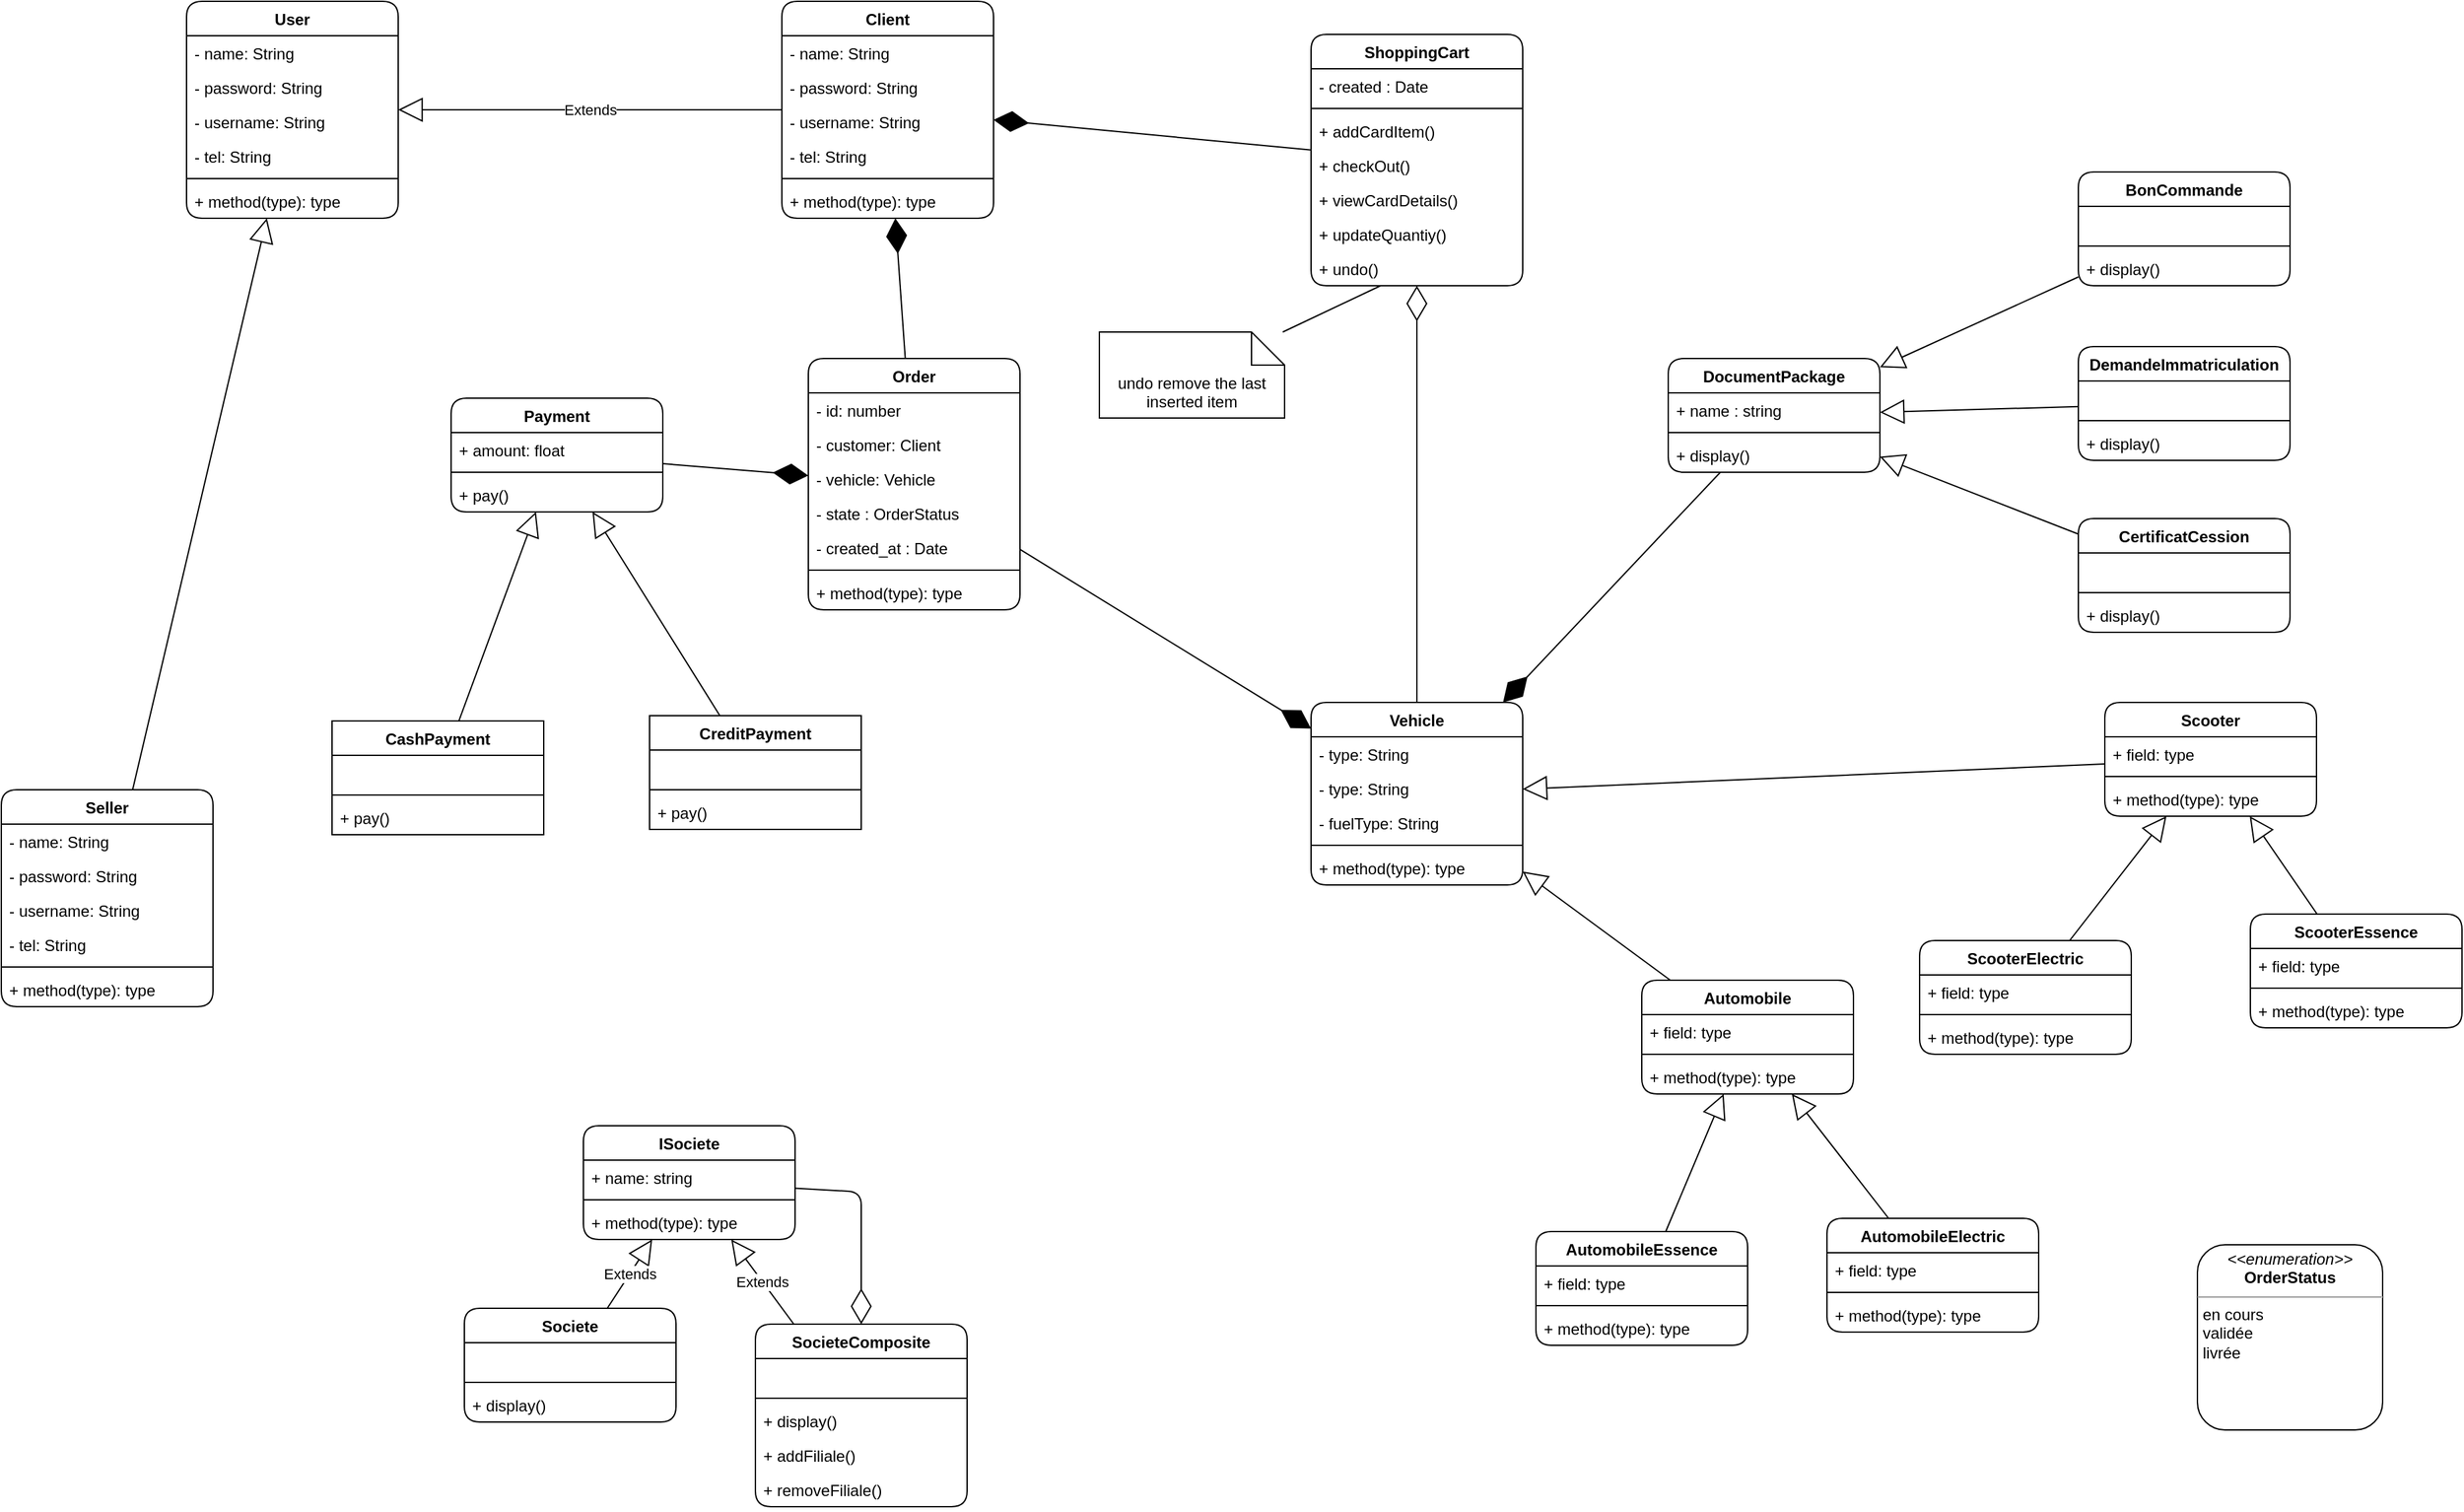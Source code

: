 <mxfile>
    <diagram id="t9_9B2knF0Il1NIPask9" name="class Diagram">
        <mxGraphModel dx="2386" dy="2204" grid="1" gridSize="10" guides="1" tooltips="1" connect="1" arrows="1" fold="1" page="1" pageScale="1" pageWidth="850" pageHeight="1100" math="0" shadow="0">
            <root>
                <mxCell id="0"/>
                <mxCell id="1" parent="0"/>
                <mxCell id="2" value="Vehicle" style="swimlane;fontStyle=1;align=center;verticalAlign=top;childLayout=stackLayout;horizontal=1;startSize=26;horizontalStack=0;resizeParent=1;resizeParentMax=0;resizeLast=0;collapsible=1;marginBottom=0;rounded=1;" parent="1" vertex="1">
                    <mxGeometry x="960" y="450" width="160" height="138" as="geometry"/>
                </mxCell>
                <mxCell id="JtzwTFwNOWX_5hMfDbAI-137" value="- type: String " style="text;strokeColor=none;fillColor=none;align=left;verticalAlign=top;spacingLeft=4;spacingRight=4;overflow=hidden;rotatable=0;points=[[0,0.5],[1,0.5]];portConstraint=eastwest;rounded=1;" vertex="1" parent="2">
                    <mxGeometry y="26" width="160" height="26" as="geometry"/>
                </mxCell>
                <mxCell id="3" value="- type: String " style="text;strokeColor=none;fillColor=none;align=left;verticalAlign=top;spacingLeft=4;spacingRight=4;overflow=hidden;rotatable=0;points=[[0,0.5],[1,0.5]];portConstraint=eastwest;rounded=1;" parent="2" vertex="1">
                    <mxGeometry y="52" width="160" height="26" as="geometry"/>
                </mxCell>
                <mxCell id="4" value="- fuelType: String" style="text;strokeColor=none;fillColor=none;align=left;verticalAlign=top;spacingLeft=4;spacingRight=4;overflow=hidden;rotatable=0;points=[[0,0.5],[1,0.5]];portConstraint=eastwest;rounded=1;" parent="2" vertex="1">
                    <mxGeometry y="78" width="160" height="26" as="geometry"/>
                </mxCell>
                <mxCell id="5" value="" style="line;strokeWidth=1;fillColor=none;align=left;verticalAlign=middle;spacingTop=-1;spacingLeft=3;spacingRight=3;rotatable=0;labelPosition=right;points=[];portConstraint=eastwest;rounded=1;" parent="2" vertex="1">
                    <mxGeometry y="104" width="160" height="8" as="geometry"/>
                </mxCell>
                <mxCell id="6" value="+ method(type): type" style="text;strokeColor=none;fillColor=none;align=left;verticalAlign=top;spacingLeft=4;spacingRight=4;overflow=hidden;rotatable=0;points=[[0,0.5],[1,0.5]];portConstraint=eastwest;rounded=1;" parent="2" vertex="1">
                    <mxGeometry y="112" width="160" height="26" as="geometry"/>
                </mxCell>
                <mxCell id="7" value="Automobile" style="swimlane;fontStyle=1;align=center;verticalAlign=top;childLayout=stackLayout;horizontal=1;startSize=26;horizontalStack=0;resizeParent=1;resizeParentMax=0;resizeLast=0;collapsible=1;marginBottom=0;rounded=1;" parent="1" vertex="1">
                    <mxGeometry x="1210" y="660" width="160" height="86" as="geometry"/>
                </mxCell>
                <mxCell id="8" value="+ field: type" style="text;strokeColor=none;fillColor=none;align=left;verticalAlign=top;spacingLeft=4;spacingRight=4;overflow=hidden;rotatable=0;points=[[0,0.5],[1,0.5]];portConstraint=eastwest;rounded=1;" parent="7" vertex="1">
                    <mxGeometry y="26" width="160" height="26" as="geometry"/>
                </mxCell>
                <mxCell id="9" value="" style="line;strokeWidth=1;fillColor=none;align=left;verticalAlign=middle;spacingTop=-1;spacingLeft=3;spacingRight=3;rotatable=0;labelPosition=right;points=[];portConstraint=eastwest;rounded=1;" parent="7" vertex="1">
                    <mxGeometry y="52" width="160" height="8" as="geometry"/>
                </mxCell>
                <mxCell id="10" value="+ method(type): type" style="text;strokeColor=none;fillColor=none;align=left;verticalAlign=top;spacingLeft=4;spacingRight=4;overflow=hidden;rotatable=0;points=[[0,0.5],[1,0.5]];portConstraint=eastwest;rounded=1;" parent="7" vertex="1">
                    <mxGeometry y="60" width="160" height="26" as="geometry"/>
                </mxCell>
                <mxCell id="11" value="Scooter" style="swimlane;fontStyle=1;align=center;verticalAlign=top;childLayout=stackLayout;horizontal=1;startSize=26;horizontalStack=0;resizeParent=1;resizeParentMax=0;resizeLast=0;collapsible=1;marginBottom=0;rounded=1;" parent="1" vertex="1">
                    <mxGeometry x="1560" y="450" width="160" height="86" as="geometry"/>
                </mxCell>
                <mxCell id="12" value="+ field: type" style="text;strokeColor=none;fillColor=none;align=left;verticalAlign=top;spacingLeft=4;spacingRight=4;overflow=hidden;rotatable=0;points=[[0,0.5],[1,0.5]];portConstraint=eastwest;rounded=1;" parent="11" vertex="1">
                    <mxGeometry y="26" width="160" height="26" as="geometry"/>
                </mxCell>
                <mxCell id="13" value="" style="line;strokeWidth=1;fillColor=none;align=left;verticalAlign=middle;spacingTop=-1;spacingLeft=3;spacingRight=3;rotatable=0;labelPosition=right;points=[];portConstraint=eastwest;rounded=1;" parent="11" vertex="1">
                    <mxGeometry y="52" width="160" height="8" as="geometry"/>
                </mxCell>
                <mxCell id="14" value="+ method(type): type" style="text;strokeColor=none;fillColor=none;align=left;verticalAlign=top;spacingLeft=4;spacingRight=4;overflow=hidden;rotatable=0;points=[[0,0.5],[1,0.5]];portConstraint=eastwest;rounded=1;" parent="11" vertex="1">
                    <mxGeometry y="60" width="160" height="26" as="geometry"/>
                </mxCell>
                <mxCell id="15" value="" style="endArrow=block;endSize=16;endFill=0;html=1;rounded=1;" parent="1" source="7" target="2" edge="1">
                    <mxGeometry width="160" relative="1" as="geometry">
                        <mxPoint x="1030" y="549" as="sourcePoint"/>
                        <mxPoint x="1190" y="549" as="targetPoint"/>
                    </mxGeometry>
                </mxCell>
                <mxCell id="16" value="" style="endArrow=block;endSize=16;endFill=0;html=1;rounded=1;" parent="1" source="11" target="2" edge="1">
                    <mxGeometry width="160" relative="1" as="geometry">
                        <mxPoint x="1125.664" y="629" as="sourcePoint"/>
                        <mxPoint x="1200" y="559" as="targetPoint"/>
                    </mxGeometry>
                </mxCell>
                <mxCell id="17" value="User" style="swimlane;fontStyle=1;align=center;verticalAlign=top;childLayout=stackLayout;horizontal=1;startSize=26;horizontalStack=0;resizeParent=1;resizeParentMax=0;resizeLast=0;collapsible=1;marginBottom=0;rounded=1;" parent="1" vertex="1">
                    <mxGeometry x="110" y="-80" width="160" height="164" as="geometry"/>
                </mxCell>
                <mxCell id="18" value="- name: String  " style="text;strokeColor=none;fillColor=none;align=left;verticalAlign=top;spacingLeft=4;spacingRight=4;overflow=hidden;rotatable=0;points=[[0,0.5],[1,0.5]];portConstraint=eastwest;rounded=1;" parent="17" vertex="1">
                    <mxGeometry y="26" width="160" height="26" as="geometry"/>
                </mxCell>
                <mxCell id="19" value="- password: String  " style="text;strokeColor=none;fillColor=none;align=left;verticalAlign=top;spacingLeft=4;spacingRight=4;overflow=hidden;rotatable=0;points=[[0,0.5],[1,0.5]];portConstraint=eastwest;rounded=1;" parent="17" vertex="1">
                    <mxGeometry y="52" width="160" height="26" as="geometry"/>
                </mxCell>
                <mxCell id="20" value="- username: String  " style="text;strokeColor=none;fillColor=none;align=left;verticalAlign=top;spacingLeft=4;spacingRight=4;overflow=hidden;rotatable=0;points=[[0,0.5],[1,0.5]];portConstraint=eastwest;rounded=1;" parent="17" vertex="1">
                    <mxGeometry y="78" width="160" height="26" as="geometry"/>
                </mxCell>
                <mxCell id="21" value="- tel: String  " style="text;strokeColor=none;fillColor=none;align=left;verticalAlign=top;spacingLeft=4;spacingRight=4;overflow=hidden;rotatable=0;points=[[0,0.5],[1,0.5]];portConstraint=eastwest;rounded=1;" parent="17" vertex="1">
                    <mxGeometry y="104" width="160" height="26" as="geometry"/>
                </mxCell>
                <mxCell id="22" value="" style="line;strokeWidth=1;fillColor=none;align=left;verticalAlign=middle;spacingTop=-1;spacingLeft=3;spacingRight=3;rotatable=0;labelPosition=right;points=[];portConstraint=eastwest;rounded=1;" parent="17" vertex="1">
                    <mxGeometry y="130" width="160" height="8" as="geometry"/>
                </mxCell>
                <mxCell id="23" value="+ method(type): type" style="text;strokeColor=none;fillColor=none;align=left;verticalAlign=top;spacingLeft=4;spacingRight=4;overflow=hidden;rotatable=0;points=[[0,0.5],[1,0.5]];portConstraint=eastwest;rounded=1;" parent="17" vertex="1">
                    <mxGeometry y="138" width="160" height="26" as="geometry"/>
                </mxCell>
                <mxCell id="24" value="ISociete" style="swimlane;fontStyle=1;align=center;verticalAlign=top;childLayout=stackLayout;horizontal=1;startSize=26;horizontalStack=0;resizeParent=1;resizeParentMax=0;resizeLast=0;collapsible=1;marginBottom=0;rounded=1;" parent="1" vertex="1">
                    <mxGeometry x="410" y="770" width="160" height="86" as="geometry"/>
                </mxCell>
                <mxCell id="25" value="+ name: string" style="text;strokeColor=none;fillColor=none;align=left;verticalAlign=top;spacingLeft=4;spacingRight=4;overflow=hidden;rotatable=0;points=[[0,0.5],[1,0.5]];portConstraint=eastwest;rounded=1;" parent="24" vertex="1">
                    <mxGeometry y="26" width="160" height="26" as="geometry"/>
                </mxCell>
                <mxCell id="26" value="" style="line;strokeWidth=1;fillColor=none;align=left;verticalAlign=middle;spacingTop=-1;spacingLeft=3;spacingRight=3;rotatable=0;labelPosition=right;points=[];portConstraint=eastwest;rounded=1;" parent="24" vertex="1">
                    <mxGeometry y="52" width="160" height="8" as="geometry"/>
                </mxCell>
                <mxCell id="27" value="+ method(type): type" style="text;strokeColor=none;fillColor=none;align=left;verticalAlign=top;spacingLeft=4;spacingRight=4;overflow=hidden;rotatable=0;points=[[0,0.5],[1,0.5]];portConstraint=eastwest;rounded=1;" parent="24" vertex="1">
                    <mxGeometry y="60" width="160" height="26" as="geometry"/>
                </mxCell>
                <mxCell id="28" value="SocieteComposite" style="swimlane;fontStyle=1;align=center;verticalAlign=top;childLayout=stackLayout;horizontal=1;startSize=26;horizontalStack=0;resizeParent=1;resizeParentMax=0;resizeLast=0;collapsible=1;marginBottom=0;rounded=1;" parent="1" vertex="1">
                    <mxGeometry x="540" y="920" width="160" height="138" as="geometry"/>
                </mxCell>
                <mxCell id="29" value=" " style="text;strokeColor=none;fillColor=none;align=left;verticalAlign=top;spacingLeft=4;spacingRight=4;overflow=hidden;rotatable=0;points=[[0,0.5],[1,0.5]];portConstraint=eastwest;rounded=1;" parent="28" vertex="1">
                    <mxGeometry y="26" width="160" height="26" as="geometry"/>
                </mxCell>
                <mxCell id="30" value="" style="line;strokeWidth=1;fillColor=none;align=left;verticalAlign=middle;spacingTop=-1;spacingLeft=3;spacingRight=3;rotatable=0;labelPosition=right;points=[];portConstraint=eastwest;rounded=1;" parent="28" vertex="1">
                    <mxGeometry y="52" width="160" height="8" as="geometry"/>
                </mxCell>
                <mxCell id="31" value="+ display()" style="text;strokeColor=none;fillColor=none;align=left;verticalAlign=top;spacingLeft=4;spacingRight=4;overflow=hidden;rotatable=0;points=[[0,0.5],[1,0.5]];portConstraint=eastwest;rounded=1;" parent="28" vertex="1">
                    <mxGeometry y="60" width="160" height="26" as="geometry"/>
                </mxCell>
                <mxCell id="JtzwTFwNOWX_5hMfDbAI-141" value="+ addFiliale()" style="text;strokeColor=none;fillColor=none;align=left;verticalAlign=top;spacingLeft=4;spacingRight=4;overflow=hidden;rotatable=0;points=[[0,0.5],[1,0.5]];portConstraint=eastwest;rounded=1;" vertex="1" parent="28">
                    <mxGeometry y="86" width="160" height="26" as="geometry"/>
                </mxCell>
                <mxCell id="JtzwTFwNOWX_5hMfDbAI-142" value="+ removeFiliale()" style="text;strokeColor=none;fillColor=none;align=left;verticalAlign=top;spacingLeft=4;spacingRight=4;overflow=hidden;rotatable=0;points=[[0,0.5],[1,0.5]];portConstraint=eastwest;rounded=1;" vertex="1" parent="28">
                    <mxGeometry y="112" width="160" height="26" as="geometry"/>
                </mxCell>
                <mxCell id="32" value="Societe" style="swimlane;fontStyle=1;align=center;verticalAlign=top;childLayout=stackLayout;horizontal=1;startSize=26;horizontalStack=0;resizeParent=1;resizeParentMax=0;resizeLast=0;collapsible=1;marginBottom=0;rounded=1;" parent="1" vertex="1">
                    <mxGeometry x="320" y="908" width="160" height="86" as="geometry"/>
                </mxCell>
                <mxCell id="33" value=" " style="text;strokeColor=none;fillColor=none;align=left;verticalAlign=top;spacingLeft=4;spacingRight=4;overflow=hidden;rotatable=0;points=[[0,0.5],[1,0.5]];portConstraint=eastwest;rounded=1;" parent="32" vertex="1">
                    <mxGeometry y="26" width="160" height="26" as="geometry"/>
                </mxCell>
                <mxCell id="34" value="" style="line;strokeWidth=1;fillColor=none;align=left;verticalAlign=middle;spacingTop=-1;spacingLeft=3;spacingRight=3;rotatable=0;labelPosition=right;points=[];portConstraint=eastwest;rounded=1;" parent="32" vertex="1">
                    <mxGeometry y="52" width="160" height="8" as="geometry"/>
                </mxCell>
                <mxCell id="35" value="+ display()" style="text;strokeColor=none;fillColor=none;align=left;verticalAlign=top;spacingLeft=4;spacingRight=4;overflow=hidden;rotatable=0;points=[[0,0.5],[1,0.5]];portConstraint=eastwest;rounded=1;" parent="32" vertex="1">
                    <mxGeometry y="60" width="160" height="26" as="geometry"/>
                </mxCell>
                <mxCell id="36" value="Extends" style="endArrow=block;endSize=16;endFill=0;html=1;rounded=1;" parent="1" source="32" target="24" edge="1">
                    <mxGeometry width="160" relative="1" as="geometry">
                        <mxPoint x="440.584" y="943" as="sourcePoint"/>
                        <mxPoint x="489.996" y="859" as="targetPoint"/>
                    </mxGeometry>
                </mxCell>
                <mxCell id="37" value="Extends" style="endArrow=block;endSize=16;endFill=0;html=1;rounded=1;" parent="1" source="28" target="24" edge="1">
                    <mxGeometry width="160" relative="1" as="geometry">
                        <mxPoint x="441.745" y="918" as="sourcePoint"/>
                        <mxPoint x="488.255" y="855" as="targetPoint"/>
                    </mxGeometry>
                </mxCell>
                <mxCell id="38" value="DocumentPackage" style="swimlane;fontStyle=1;align=center;verticalAlign=top;childLayout=stackLayout;horizontal=1;startSize=26;horizontalStack=0;resizeParent=1;resizeParentMax=0;resizeLast=0;collapsible=1;marginBottom=0;rounded=1;" parent="1" vertex="1">
                    <mxGeometry x="1230" y="190" width="160" height="86" as="geometry"/>
                </mxCell>
                <mxCell id="39" value="+ name : string" style="text;strokeColor=none;fillColor=none;align=left;verticalAlign=top;spacingLeft=4;spacingRight=4;overflow=hidden;rotatable=0;points=[[0,0.5],[1,0.5]];portConstraint=eastwest;rounded=1;" parent="38" vertex="1">
                    <mxGeometry y="26" width="160" height="26" as="geometry"/>
                </mxCell>
                <mxCell id="40" value="" style="line;strokeWidth=1;fillColor=none;align=left;verticalAlign=middle;spacingTop=-1;spacingLeft=3;spacingRight=3;rotatable=0;labelPosition=right;points=[];portConstraint=eastwest;rounded=1;" parent="38" vertex="1">
                    <mxGeometry y="52" width="160" height="8" as="geometry"/>
                </mxCell>
                <mxCell id="41" value="+ display()" style="text;strokeColor=none;fillColor=none;align=left;verticalAlign=top;spacingLeft=4;spacingRight=4;overflow=hidden;rotatable=0;points=[[0,0.5],[1,0.5]];portConstraint=eastwest;rounded=1;" parent="38" vertex="1">
                    <mxGeometry y="60" width="160" height="26" as="geometry"/>
                </mxCell>
                <mxCell id="42" value="Order" style="swimlane;fontStyle=1;align=center;verticalAlign=top;childLayout=stackLayout;horizontal=1;startSize=26;horizontalStack=0;resizeParent=1;resizeParentMax=0;resizeLast=0;collapsible=1;marginBottom=0;rounded=1;" parent="1" vertex="1">
                    <mxGeometry x="580" y="190" width="160" height="190" as="geometry"/>
                </mxCell>
                <mxCell id="43" value="- id: number" style="text;strokeColor=none;fillColor=none;align=left;verticalAlign=top;spacingLeft=4;spacingRight=4;overflow=hidden;rotatable=0;points=[[0,0.5],[1,0.5]];portConstraint=eastwest;rounded=1;" parent="42" vertex="1">
                    <mxGeometry y="26" width="160" height="26" as="geometry"/>
                </mxCell>
                <mxCell id="44" value="- customer: Client" style="text;strokeColor=none;fillColor=none;align=left;verticalAlign=top;spacingLeft=4;spacingRight=4;overflow=hidden;rotatable=0;points=[[0,0.5],[1,0.5]];portConstraint=eastwest;rounded=1;" parent="42" vertex="1">
                    <mxGeometry y="52" width="160" height="26" as="geometry"/>
                </mxCell>
                <mxCell id="45" value="- vehicle: Vehicle" style="text;strokeColor=none;fillColor=none;align=left;verticalAlign=top;spacingLeft=4;spacingRight=4;overflow=hidden;rotatable=0;points=[[0,0.5],[1,0.5]];portConstraint=eastwest;rounded=1;" parent="42" vertex="1">
                    <mxGeometry y="78" width="160" height="26" as="geometry"/>
                </mxCell>
                <mxCell id="46" value="- state : OrderStatus" style="text;strokeColor=none;fillColor=none;align=left;verticalAlign=top;spacingLeft=4;spacingRight=4;overflow=hidden;rotatable=0;points=[[0,0.5],[1,0.5]];portConstraint=eastwest;rounded=1;" parent="42" vertex="1">
                    <mxGeometry y="104" width="160" height="26" as="geometry"/>
                </mxCell>
                <mxCell id="47" value="- created_at : Date" style="text;strokeColor=none;fillColor=none;align=left;verticalAlign=top;spacingLeft=4;spacingRight=4;overflow=hidden;rotatable=0;points=[[0,0.5],[1,0.5]];portConstraint=eastwest;rounded=1;" parent="42" vertex="1">
                    <mxGeometry y="130" width="160" height="26" as="geometry"/>
                </mxCell>
                <mxCell id="48" value="" style="line;strokeWidth=1;fillColor=none;align=left;verticalAlign=middle;spacingTop=-1;spacingLeft=3;spacingRight=3;rotatable=0;labelPosition=right;points=[];portConstraint=eastwest;rounded=1;" parent="42" vertex="1">
                    <mxGeometry y="156" width="160" height="8" as="geometry"/>
                </mxCell>
                <mxCell id="49" value="+ method(type): type" style="text;strokeColor=none;fillColor=none;align=left;verticalAlign=top;spacingLeft=4;spacingRight=4;overflow=hidden;rotatable=0;points=[[0,0.5],[1,0.5]];portConstraint=eastwest;rounded=1;" parent="42" vertex="1">
                    <mxGeometry y="164" width="160" height="26" as="geometry"/>
                </mxCell>
                <mxCell id="50" value="" style="endArrow=diamondThin;endFill=1;endSize=24;html=1;rounded=1;" parent="1" source="38" target="2" edge="1">
                    <mxGeometry width="160" relative="1" as="geometry">
                        <mxPoint x="1430" y="560" as="sourcePoint"/>
                        <mxPoint x="1310" y="430" as="targetPoint"/>
                    </mxGeometry>
                </mxCell>
                <mxCell id="55" value="Client" style="swimlane;fontStyle=1;align=center;verticalAlign=top;childLayout=stackLayout;horizontal=1;startSize=26;horizontalStack=0;resizeParent=1;resizeParentMax=0;resizeLast=0;collapsible=1;marginBottom=0;rounded=1;" parent="1" vertex="1">
                    <mxGeometry x="560" y="-80" width="160" height="164" as="geometry"/>
                </mxCell>
                <mxCell id="56" value="- name: String  " style="text;strokeColor=none;fillColor=none;align=left;verticalAlign=top;spacingLeft=4;spacingRight=4;overflow=hidden;rotatable=0;points=[[0,0.5],[1,0.5]];portConstraint=eastwest;rounded=1;" parent="55" vertex="1">
                    <mxGeometry y="26" width="160" height="26" as="geometry"/>
                </mxCell>
                <mxCell id="57" value="- password: String  " style="text;strokeColor=none;fillColor=none;align=left;verticalAlign=top;spacingLeft=4;spacingRight=4;overflow=hidden;rotatable=0;points=[[0,0.5],[1,0.5]];portConstraint=eastwest;rounded=1;" parent="55" vertex="1">
                    <mxGeometry y="52" width="160" height="26" as="geometry"/>
                </mxCell>
                <mxCell id="58" value="- username: String  " style="text;strokeColor=none;fillColor=none;align=left;verticalAlign=top;spacingLeft=4;spacingRight=4;overflow=hidden;rotatable=0;points=[[0,0.5],[1,0.5]];portConstraint=eastwest;rounded=1;" parent="55" vertex="1">
                    <mxGeometry y="78" width="160" height="26" as="geometry"/>
                </mxCell>
                <mxCell id="59" value="- tel: String  " style="text;strokeColor=none;fillColor=none;align=left;verticalAlign=top;spacingLeft=4;spacingRight=4;overflow=hidden;rotatable=0;points=[[0,0.5],[1,0.5]];portConstraint=eastwest;rounded=1;" parent="55" vertex="1">
                    <mxGeometry y="104" width="160" height="26" as="geometry"/>
                </mxCell>
                <mxCell id="60" value="" style="line;strokeWidth=1;fillColor=none;align=left;verticalAlign=middle;spacingTop=-1;spacingLeft=3;spacingRight=3;rotatable=0;labelPosition=right;points=[];portConstraint=eastwest;rounded=1;" parent="55" vertex="1">
                    <mxGeometry y="130" width="160" height="8" as="geometry"/>
                </mxCell>
                <mxCell id="61" value="+ method(type): type" style="text;strokeColor=none;fillColor=none;align=left;verticalAlign=top;spacingLeft=4;spacingRight=4;overflow=hidden;rotatable=0;points=[[0,0.5],[1,0.5]];portConstraint=eastwest;rounded=1;" parent="55" vertex="1">
                    <mxGeometry y="138" width="160" height="26" as="geometry"/>
                </mxCell>
                <mxCell id="62" value="&lt;p style=&quot;margin: 0px ; margin-top: 4px ; text-align: center&quot;&gt;&lt;i&gt;&amp;lt;&amp;lt;enumeration&amp;gt;&amp;gt;&lt;/i&gt;&lt;br&gt;&lt;b&gt;OrderStatus&lt;/b&gt;&lt;/p&gt;&lt;hr size=&quot;1&quot;&gt;&lt;p style=&quot;margin: 0px ; margin-left: 4px&quot;&gt;en cours&lt;br&gt;&lt;/p&gt;&lt;p style=&quot;margin: 0px ; margin-left: 4px&quot;&gt;validée&lt;br&gt;&lt;/p&gt;&lt;p style=&quot;margin: 0px ; margin-left: 4px&quot;&gt;livrée&lt;br&gt;&lt;/p&gt;" style="verticalAlign=top;align=left;overflow=fill;fontSize=12;fontFamily=Helvetica;html=1;rounded=1;" parent="1" vertex="1">
                    <mxGeometry x="1630" y="860" width="140" height="140" as="geometry"/>
                </mxCell>
                <mxCell id="63" value="Extends" style="endArrow=block;endSize=16;endFill=0;html=1;rounded=1;" parent="1" source="55" target="17" edge="1">
                    <mxGeometry width="160" relative="1" as="geometry">
                        <mxPoint x="310" y="240" as="sourcePoint"/>
                        <mxPoint x="470" y="240" as="targetPoint"/>
                    </mxGeometry>
                </mxCell>
                <mxCell id="64" value="Seller" style="swimlane;fontStyle=1;align=center;verticalAlign=top;childLayout=stackLayout;horizontal=1;startSize=26;horizontalStack=0;resizeParent=1;resizeParentMax=0;resizeLast=0;collapsible=1;marginBottom=0;rounded=1;" parent="1" vertex="1">
                    <mxGeometry x="-30" y="516" width="160" height="164" as="geometry"/>
                </mxCell>
                <mxCell id="65" value="- name: String  " style="text;strokeColor=none;fillColor=none;align=left;verticalAlign=top;spacingLeft=4;spacingRight=4;overflow=hidden;rotatable=0;points=[[0,0.5],[1,0.5]];portConstraint=eastwest;rounded=1;" parent="64" vertex="1">
                    <mxGeometry y="26" width="160" height="26" as="geometry"/>
                </mxCell>
                <mxCell id="66" value="- password: String  " style="text;strokeColor=none;fillColor=none;align=left;verticalAlign=top;spacingLeft=4;spacingRight=4;overflow=hidden;rotatable=0;points=[[0,0.5],[1,0.5]];portConstraint=eastwest;rounded=1;" parent="64" vertex="1">
                    <mxGeometry y="52" width="160" height="26" as="geometry"/>
                </mxCell>
                <mxCell id="67" value="- username: String  " style="text;strokeColor=none;fillColor=none;align=left;verticalAlign=top;spacingLeft=4;spacingRight=4;overflow=hidden;rotatable=0;points=[[0,0.5],[1,0.5]];portConstraint=eastwest;rounded=1;" parent="64" vertex="1">
                    <mxGeometry y="78" width="160" height="26" as="geometry"/>
                </mxCell>
                <mxCell id="68" value="- tel: String  " style="text;strokeColor=none;fillColor=none;align=left;verticalAlign=top;spacingLeft=4;spacingRight=4;overflow=hidden;rotatable=0;points=[[0,0.5],[1,0.5]];portConstraint=eastwest;rounded=1;" parent="64" vertex="1">
                    <mxGeometry y="104" width="160" height="26" as="geometry"/>
                </mxCell>
                <mxCell id="69" value="" style="line;strokeWidth=1;fillColor=none;align=left;verticalAlign=middle;spacingTop=-1;spacingLeft=3;spacingRight=3;rotatable=0;labelPosition=right;points=[];portConstraint=eastwest;rounded=1;" parent="64" vertex="1">
                    <mxGeometry y="130" width="160" height="8" as="geometry"/>
                </mxCell>
                <mxCell id="70" value="+ method(type): type" style="text;strokeColor=none;fillColor=none;align=left;verticalAlign=top;spacingLeft=4;spacingRight=4;overflow=hidden;rotatable=0;points=[[0,0.5],[1,0.5]];portConstraint=eastwest;rounded=1;" parent="64" vertex="1">
                    <mxGeometry y="138" width="160" height="26" as="geometry"/>
                </mxCell>
                <mxCell id="71" value="Payment" style="swimlane;fontStyle=1;align=center;verticalAlign=top;childLayout=stackLayout;horizontal=1;startSize=26;horizontalStack=0;resizeParent=1;resizeParentMax=0;resizeLast=0;collapsible=1;marginBottom=0;rounded=1;" parent="1" vertex="1">
                    <mxGeometry x="310" y="220" width="160" height="86" as="geometry"/>
                </mxCell>
                <mxCell id="72" value="+ amount: float" style="text;strokeColor=none;fillColor=none;align=left;verticalAlign=top;spacingLeft=4;spacingRight=4;overflow=hidden;rotatable=0;points=[[0,0.5],[1,0.5]];portConstraint=eastwest;rounded=1;" parent="71" vertex="1">
                    <mxGeometry y="26" width="160" height="26" as="geometry"/>
                </mxCell>
                <mxCell id="73" value="" style="line;strokeWidth=1;fillColor=none;align=left;verticalAlign=middle;spacingTop=-1;spacingLeft=3;spacingRight=3;rotatable=0;labelPosition=right;points=[];portConstraint=eastwest;rounded=1;" parent="71" vertex="1">
                    <mxGeometry y="52" width="160" height="8" as="geometry"/>
                </mxCell>
                <mxCell id="74" value="+ pay()" style="text;strokeColor=none;fillColor=none;align=left;verticalAlign=top;spacingLeft=4;spacingRight=4;overflow=hidden;rotatable=0;points=[[0,0.5],[1,0.5]];portConstraint=eastwest;rounded=1;" parent="71" vertex="1">
                    <mxGeometry y="60" width="160" height="26" as="geometry"/>
                </mxCell>
                <mxCell id="75" value="" style="endArrow=diamondThin;endFill=1;endSize=24;html=1;rounded=1;" parent="1" source="71" target="42" edge="1">
                    <mxGeometry width="160" relative="1" as="geometry">
                        <mxPoint x="350" y="520" as="sourcePoint"/>
                        <mxPoint x="510" y="520" as="targetPoint"/>
                    </mxGeometry>
                </mxCell>
                <mxCell id="76" value="ShoppingCart" style="swimlane;fontStyle=1;align=center;verticalAlign=top;childLayout=stackLayout;horizontal=1;startSize=26;horizontalStack=0;resizeParent=1;resizeParentMax=0;resizeLast=0;collapsible=1;marginBottom=0;rounded=1;" parent="1" vertex="1">
                    <mxGeometry x="960" y="-55" width="160" height="190" as="geometry"/>
                </mxCell>
                <mxCell id="77" value="- created : Date" style="text;strokeColor=none;fillColor=none;align=left;verticalAlign=top;spacingLeft=4;spacingRight=4;overflow=hidden;rotatable=0;points=[[0,0.5],[1,0.5]];portConstraint=eastwest;rounded=1;" parent="76" vertex="1">
                    <mxGeometry y="26" width="160" height="26" as="geometry"/>
                </mxCell>
                <mxCell id="78" value="" style="line;strokeWidth=1;fillColor=none;align=left;verticalAlign=middle;spacingTop=-1;spacingLeft=3;spacingRight=3;rotatable=0;labelPosition=right;points=[];portConstraint=eastwest;rounded=1;" parent="76" vertex="1">
                    <mxGeometry y="52" width="160" height="8" as="geometry"/>
                </mxCell>
                <mxCell id="79" value="+ addCardItem()" style="text;strokeColor=none;fillColor=none;align=left;verticalAlign=top;spacingLeft=4;spacingRight=4;overflow=hidden;rotatable=0;points=[[0,0.5],[1,0.5]];portConstraint=eastwest;rounded=1;" parent="76" vertex="1">
                    <mxGeometry y="60" width="160" height="26" as="geometry"/>
                </mxCell>
                <mxCell id="80" value="+ checkOut()" style="text;strokeColor=none;fillColor=none;align=left;verticalAlign=top;spacingLeft=4;spacingRight=4;overflow=hidden;rotatable=0;points=[[0,0.5],[1,0.5]];portConstraint=eastwest;rounded=1;" parent="76" vertex="1">
                    <mxGeometry y="86" width="160" height="26" as="geometry"/>
                </mxCell>
                <mxCell id="81" value="+ viewCardDetails()" style="text;strokeColor=none;fillColor=none;align=left;verticalAlign=top;spacingLeft=4;spacingRight=4;overflow=hidden;rotatable=0;points=[[0,0.5],[1,0.5]];portConstraint=eastwest;rounded=1;" parent="76" vertex="1">
                    <mxGeometry y="112" width="160" height="26" as="geometry"/>
                </mxCell>
                <mxCell id="82" value="+ updateQuantiy()" style="text;strokeColor=none;fillColor=none;align=left;verticalAlign=top;spacingLeft=4;spacingRight=4;overflow=hidden;rotatable=0;points=[[0,0.5],[1,0.5]];portConstraint=eastwest;rounded=1;" parent="76" vertex="1">
                    <mxGeometry y="138" width="160" height="26" as="geometry"/>
                </mxCell>
                <mxCell id="83" value="+ undo()" style="text;strokeColor=none;fillColor=none;align=left;verticalAlign=top;spacingLeft=4;spacingRight=4;overflow=hidden;rotatable=0;points=[[0,0.5],[1,0.5]];portConstraint=eastwest;rounded=1;" parent="76" vertex="1">
                    <mxGeometry y="164" width="160" height="26" as="geometry"/>
                </mxCell>
                <mxCell id="84" value="undo remove the last inserted item" style="shape=note2;boundedLbl=1;whiteSpace=wrap;html=1;size=25;verticalAlign=top;align=center;rounded=1;" parent="1" vertex="1">
                    <mxGeometry x="800" y="170" width="140" height="65" as="geometry"/>
                </mxCell>
                <mxCell id="85" value="" style="endArrow=none;html=1;rounded=1;" parent="1" source="84" target="83" edge="1">
                    <mxGeometry width="50" height="50" relative="1" as="geometry">
                        <mxPoint x="870" y="-1" as="sourcePoint"/>
                        <mxPoint x="920" y="-51" as="targetPoint"/>
                    </mxGeometry>
                </mxCell>
                <mxCell id="86" value="" style="endArrow=diamondThin;endFill=1;endSize=24;html=1;rounded=1;" parent="1" source="76" target="55" edge="1">
                    <mxGeometry width="160" relative="1" as="geometry">
                        <mxPoint x="620" y="280" as="sourcePoint"/>
                        <mxPoint x="780" y="280" as="targetPoint"/>
                    </mxGeometry>
                </mxCell>
                <mxCell id="87" value="" style="endArrow=diamondThin;endFill=1;endSize=24;html=1;rounded=1;" parent="1" source="42" target="55" edge="1">
                    <mxGeometry width="160" relative="1" as="geometry">
                        <mxPoint x="820" y="31.905" as="sourcePoint"/>
                        <mxPoint x="560" y="25.095" as="targetPoint"/>
                    </mxGeometry>
                </mxCell>
                <mxCell id="88" value="CertificatCession" style="swimlane;fontStyle=1;align=center;verticalAlign=top;childLayout=stackLayout;horizontal=1;startSize=26;horizontalStack=0;resizeParent=1;resizeParentMax=0;resizeLast=0;collapsible=1;marginBottom=0;rounded=1;" parent="1" vertex="1">
                    <mxGeometry x="1540" y="311" width="160" height="86" as="geometry"/>
                </mxCell>
                <mxCell id="89" value=" " style="text;strokeColor=none;fillColor=none;align=left;verticalAlign=top;spacingLeft=4;spacingRight=4;overflow=hidden;rotatable=0;points=[[0,0.5],[1,0.5]];portConstraint=eastwest;rounded=1;" parent="88" vertex="1">
                    <mxGeometry y="26" width="160" height="26" as="geometry"/>
                </mxCell>
                <mxCell id="90" value="" style="line;strokeWidth=1;fillColor=none;align=left;verticalAlign=middle;spacingTop=-1;spacingLeft=3;spacingRight=3;rotatable=0;labelPosition=right;points=[];portConstraint=eastwest;rounded=1;" parent="88" vertex="1">
                    <mxGeometry y="52" width="160" height="8" as="geometry"/>
                </mxCell>
                <mxCell id="91" value="+ display()" style="text;strokeColor=none;fillColor=none;align=left;verticalAlign=top;spacingLeft=4;spacingRight=4;overflow=hidden;rotatable=0;points=[[0,0.5],[1,0.5]];portConstraint=eastwest;rounded=1;" parent="88" vertex="1">
                    <mxGeometry y="60" width="160" height="26" as="geometry"/>
                </mxCell>
                <mxCell id="92" value="DemandeImmatriculation" style="swimlane;fontStyle=1;align=center;verticalAlign=top;childLayout=stackLayout;horizontal=1;startSize=26;horizontalStack=0;resizeParent=1;resizeParentMax=0;resizeLast=0;collapsible=1;marginBottom=0;rounded=1;" parent="1" vertex="1">
                    <mxGeometry x="1540" y="181" width="160" height="86" as="geometry"/>
                </mxCell>
                <mxCell id="93" value=" " style="text;strokeColor=none;fillColor=none;align=left;verticalAlign=top;spacingLeft=4;spacingRight=4;overflow=hidden;rotatable=0;points=[[0,0.5],[1,0.5]];portConstraint=eastwest;rounded=1;" parent="92" vertex="1">
                    <mxGeometry y="26" width="160" height="26" as="geometry"/>
                </mxCell>
                <mxCell id="94" value="" style="line;strokeWidth=1;fillColor=none;align=left;verticalAlign=middle;spacingTop=-1;spacingLeft=3;spacingRight=3;rotatable=0;labelPosition=right;points=[];portConstraint=eastwest;rounded=1;" parent="92" vertex="1">
                    <mxGeometry y="52" width="160" height="8" as="geometry"/>
                </mxCell>
                <mxCell id="95" value="+ display()" style="text;strokeColor=none;fillColor=none;align=left;verticalAlign=top;spacingLeft=4;spacingRight=4;overflow=hidden;rotatable=0;points=[[0,0.5],[1,0.5]];portConstraint=eastwest;rounded=1;" parent="92" vertex="1">
                    <mxGeometry y="60" width="160" height="26" as="geometry"/>
                </mxCell>
                <mxCell id="96" value="BonCommande" style="swimlane;fontStyle=1;align=center;verticalAlign=top;childLayout=stackLayout;horizontal=1;startSize=26;horizontalStack=0;resizeParent=1;resizeParentMax=0;resizeLast=0;collapsible=1;marginBottom=0;rounded=1;" parent="1" vertex="1">
                    <mxGeometry x="1540" y="49" width="160" height="86" as="geometry"/>
                </mxCell>
                <mxCell id="97" value=" " style="text;strokeColor=none;fillColor=none;align=left;verticalAlign=top;spacingLeft=4;spacingRight=4;overflow=hidden;rotatable=0;points=[[0,0.5],[1,0.5]];portConstraint=eastwest;rounded=1;" parent="96" vertex="1">
                    <mxGeometry y="26" width="160" height="26" as="geometry"/>
                </mxCell>
                <mxCell id="98" value="" style="line;strokeWidth=1;fillColor=none;align=left;verticalAlign=middle;spacingTop=-1;spacingLeft=3;spacingRight=3;rotatable=0;labelPosition=right;points=[];portConstraint=eastwest;rounded=1;" parent="96" vertex="1">
                    <mxGeometry y="52" width="160" height="8" as="geometry"/>
                </mxCell>
                <mxCell id="99" value="+ display()" style="text;strokeColor=none;fillColor=none;align=left;verticalAlign=top;spacingLeft=4;spacingRight=4;overflow=hidden;rotatable=0;points=[[0,0.5],[1,0.5]];portConstraint=eastwest;rounded=1;" parent="96" vertex="1">
                    <mxGeometry y="60" width="160" height="26" as="geometry"/>
                </mxCell>
                <mxCell id="100" value="" style="endArrow=block;endSize=16;endFill=0;html=1;rounded=1;" parent="1" source="88" target="38" edge="1">
                    <mxGeometry width="160" relative="1" as="geometry">
                        <mxPoint x="1420" y="4.5" as="sourcePoint"/>
                        <mxPoint x="1260" y="4.5" as="targetPoint"/>
                    </mxGeometry>
                </mxCell>
                <mxCell id="101" value="" style="endArrow=block;endSize=16;endFill=0;html=1;rounded=1;" parent="1" source="92" target="38" edge="1">
                    <mxGeometry width="160" relative="1" as="geometry">
                        <mxPoint x="1430" y="14.5" as="sourcePoint"/>
                        <mxPoint x="1270" y="14.5" as="targetPoint"/>
                    </mxGeometry>
                </mxCell>
                <mxCell id="102" value="" style="endArrow=block;endSize=16;endFill=0;html=1;rounded=1;" parent="1" source="96" target="38" edge="1">
                    <mxGeometry width="160" relative="1" as="geometry">
                        <mxPoint x="1440" y="24.5" as="sourcePoint"/>
                        <mxPoint x="1280" y="24.5" as="targetPoint"/>
                    </mxGeometry>
                </mxCell>
                <mxCell id="103" value="" style="endArrow=diamondThin;endFill=1;endSize=24;html=1;" parent="1" source="42" target="2" edge="1">
                    <mxGeometry width="160" relative="1" as="geometry">
                        <mxPoint x="860" y="630" as="sourcePoint"/>
                        <mxPoint x="1020" y="630" as="targetPoint"/>
                    </mxGeometry>
                </mxCell>
                <mxCell id="104" value="" style="endArrow=diamondThin;endFill=0;endSize=24;html=1;" parent="1" source="2" target="76" edge="1">
                    <mxGeometry width="160" relative="1" as="geometry">
                        <mxPoint x="1090" y="487.364" as="sourcePoint"/>
                        <mxPoint x="840" y="136" as="targetPoint"/>
                    </mxGeometry>
                </mxCell>
                <mxCell id="105" value="" style="endArrow=diamondThin;endFill=0;endSize=24;html=1;rounded=1;" parent="1" source="24" target="28" edge="1">
                    <mxGeometry width="160" relative="1" as="geometry">
                        <mxPoint x="530" y="740" as="sourcePoint"/>
                        <mxPoint x="690" y="740" as="targetPoint"/>
                        <Array as="points">
                            <mxPoint x="620" y="820"/>
                        </Array>
                    </mxGeometry>
                </mxCell>
                <mxCell id="106" value="ScooterElectric" style="swimlane;fontStyle=1;align=center;verticalAlign=top;childLayout=stackLayout;horizontal=1;startSize=26;horizontalStack=0;resizeParent=1;resizeParentMax=0;resizeLast=0;collapsible=1;marginBottom=0;rounded=1;" parent="1" vertex="1">
                    <mxGeometry x="1420" y="630" width="160" height="86" as="geometry"/>
                </mxCell>
                <mxCell id="107" value="+ field: type" style="text;strokeColor=none;fillColor=none;align=left;verticalAlign=top;spacingLeft=4;spacingRight=4;overflow=hidden;rotatable=0;points=[[0,0.5],[1,0.5]];portConstraint=eastwest;rounded=1;" parent="106" vertex="1">
                    <mxGeometry y="26" width="160" height="26" as="geometry"/>
                </mxCell>
                <mxCell id="108" value="" style="line;strokeWidth=1;fillColor=none;align=left;verticalAlign=middle;spacingTop=-1;spacingLeft=3;spacingRight=3;rotatable=0;labelPosition=right;points=[];portConstraint=eastwest;rounded=1;" parent="106" vertex="1">
                    <mxGeometry y="52" width="160" height="8" as="geometry"/>
                </mxCell>
                <mxCell id="109" value="+ method(type): type" style="text;strokeColor=none;fillColor=none;align=left;verticalAlign=top;spacingLeft=4;spacingRight=4;overflow=hidden;rotatable=0;points=[[0,0.5],[1,0.5]];portConstraint=eastwest;rounded=1;" parent="106" vertex="1">
                    <mxGeometry y="60" width="160" height="26" as="geometry"/>
                </mxCell>
                <mxCell id="110" value="ScooterEssence" style="swimlane;fontStyle=1;align=center;verticalAlign=top;childLayout=stackLayout;horizontal=1;startSize=26;horizontalStack=0;resizeParent=1;resizeParentMax=0;resizeLast=0;collapsible=1;marginBottom=0;rounded=1;" parent="1" vertex="1">
                    <mxGeometry x="1670" y="610" width="160" height="86" as="geometry"/>
                </mxCell>
                <mxCell id="111" value="+ field: type" style="text;strokeColor=none;fillColor=none;align=left;verticalAlign=top;spacingLeft=4;spacingRight=4;overflow=hidden;rotatable=0;points=[[0,0.5],[1,0.5]];portConstraint=eastwest;rounded=1;" parent="110" vertex="1">
                    <mxGeometry y="26" width="160" height="26" as="geometry"/>
                </mxCell>
                <mxCell id="112" value="" style="line;strokeWidth=1;fillColor=none;align=left;verticalAlign=middle;spacingTop=-1;spacingLeft=3;spacingRight=3;rotatable=0;labelPosition=right;points=[];portConstraint=eastwest;rounded=1;" parent="110" vertex="1">
                    <mxGeometry y="52" width="160" height="8" as="geometry"/>
                </mxCell>
                <mxCell id="113" value="+ method(type): type" style="text;strokeColor=none;fillColor=none;align=left;verticalAlign=top;spacingLeft=4;spacingRight=4;overflow=hidden;rotatable=0;points=[[0,0.5],[1,0.5]];portConstraint=eastwest;rounded=1;" parent="110" vertex="1">
                    <mxGeometry y="60" width="160" height="26" as="geometry"/>
                </mxCell>
                <mxCell id="114" value="" style="endArrow=block;endSize=16;endFill=0;html=1;rounded=1;" parent="1" source="110" target="11" edge="1">
                    <mxGeometry width="160" relative="1" as="geometry">
                        <mxPoint x="1251" y="492.395" as="sourcePoint"/>
                        <mxPoint x="1670" y="490" as="targetPoint"/>
                    </mxGeometry>
                </mxCell>
                <mxCell id="115" value="" style="endArrow=block;endSize=16;endFill=0;html=1;rounded=1;" parent="1" source="106" target="11" edge="1">
                    <mxGeometry width="160" relative="1" as="geometry">
                        <mxPoint x="1261" y="502.395" as="sourcePoint"/>
                        <mxPoint x="1140" y="516.605" as="targetPoint"/>
                    </mxGeometry>
                </mxCell>
                <mxCell id="116" value="AutomobileEssence" style="swimlane;fontStyle=1;align=center;verticalAlign=top;childLayout=stackLayout;horizontal=1;startSize=26;horizontalStack=0;resizeParent=1;resizeParentMax=0;resizeLast=0;collapsible=1;marginBottom=0;rounded=1;" parent="1" vertex="1">
                    <mxGeometry x="1130" y="850" width="160" height="86" as="geometry"/>
                </mxCell>
                <mxCell id="117" value="+ field: type" style="text;strokeColor=none;fillColor=none;align=left;verticalAlign=top;spacingLeft=4;spacingRight=4;overflow=hidden;rotatable=0;points=[[0,0.5],[1,0.5]];portConstraint=eastwest;rounded=1;" parent="116" vertex="1">
                    <mxGeometry y="26" width="160" height="26" as="geometry"/>
                </mxCell>
                <mxCell id="118" value="" style="line;strokeWidth=1;fillColor=none;align=left;verticalAlign=middle;spacingTop=-1;spacingLeft=3;spacingRight=3;rotatable=0;labelPosition=right;points=[];portConstraint=eastwest;rounded=1;" parent="116" vertex="1">
                    <mxGeometry y="52" width="160" height="8" as="geometry"/>
                </mxCell>
                <mxCell id="119" value="+ method(type): type" style="text;strokeColor=none;fillColor=none;align=left;verticalAlign=top;spacingLeft=4;spacingRight=4;overflow=hidden;rotatable=0;points=[[0,0.5],[1,0.5]];portConstraint=eastwest;rounded=1;" parent="116" vertex="1">
                    <mxGeometry y="60" width="160" height="26" as="geometry"/>
                </mxCell>
                <mxCell id="120" value="AutomobileElectric" style="swimlane;fontStyle=1;align=center;verticalAlign=top;childLayout=stackLayout;horizontal=1;startSize=26;horizontalStack=0;resizeParent=1;resizeParentMax=0;resizeLast=0;collapsible=1;marginBottom=0;rounded=1;" parent="1" vertex="1">
                    <mxGeometry x="1350" y="840" width="160" height="86" as="geometry"/>
                </mxCell>
                <mxCell id="121" value="+ field: type" style="text;strokeColor=none;fillColor=none;align=left;verticalAlign=top;spacingLeft=4;spacingRight=4;overflow=hidden;rotatable=0;points=[[0,0.5],[1,0.5]];portConstraint=eastwest;rounded=1;" parent="120" vertex="1">
                    <mxGeometry y="26" width="160" height="26" as="geometry"/>
                </mxCell>
                <mxCell id="122" value="" style="line;strokeWidth=1;fillColor=none;align=left;verticalAlign=middle;spacingTop=-1;spacingLeft=3;spacingRight=3;rotatable=0;labelPosition=right;points=[];portConstraint=eastwest;rounded=1;" parent="120" vertex="1">
                    <mxGeometry y="52" width="160" height="8" as="geometry"/>
                </mxCell>
                <mxCell id="123" value="+ method(type): type" style="text;strokeColor=none;fillColor=none;align=left;verticalAlign=top;spacingLeft=4;spacingRight=4;overflow=hidden;rotatable=0;points=[[0,0.5],[1,0.5]];portConstraint=eastwest;rounded=1;" parent="120" vertex="1">
                    <mxGeometry y="60" width="160" height="26" as="geometry"/>
                </mxCell>
                <mxCell id="124" value="" style="endArrow=block;endSize=16;endFill=0;html=1;rounded=1;" parent="1" source="116" target="7" edge="1">
                    <mxGeometry width="160" relative="1" as="geometry">
                        <mxPoint x="1543.444" y="640" as="sourcePoint"/>
                        <mxPoint x="1616.556" y="546" as="targetPoint"/>
                    </mxGeometry>
                </mxCell>
                <mxCell id="125" value="" style="endArrow=block;endSize=16;endFill=0;html=1;rounded=1;" parent="1" source="120" target="7" edge="1">
                    <mxGeometry width="160" relative="1" as="geometry">
                        <mxPoint x="1229.556" y="860" as="sourcePoint"/>
                        <mxPoint x="1250.444" y="766" as="targetPoint"/>
                    </mxGeometry>
                </mxCell>
                <mxCell id="126" value="" style="endArrow=block;endSize=16;endFill=0;html=1;rounded=1;" parent="1" source="64" target="17" edge="1">
                    <mxGeometry width="160" relative="1" as="geometry">
                        <mxPoint x="204.361" y="338" as="sourcePoint"/>
                        <mxPoint x="190" y="-60" as="targetPoint"/>
                    </mxGeometry>
                </mxCell>
                <mxCell id="127" value="CashPayment" style="swimlane;fontStyle=1;align=center;verticalAlign=top;childLayout=stackLayout;horizontal=1;startSize=26;horizontalStack=0;resizeParent=1;resizeParentMax=0;resizeLast=0;collapsible=1;marginBottom=0;" parent="1" vertex="1">
                    <mxGeometry x="220" y="464" width="160" height="86" as="geometry"/>
                </mxCell>
                <mxCell id="128" value=" " style="text;strokeColor=none;fillColor=none;align=left;verticalAlign=top;spacingLeft=4;spacingRight=4;overflow=hidden;rotatable=0;points=[[0,0.5],[1,0.5]];portConstraint=eastwest;" parent="127" vertex="1">
                    <mxGeometry y="26" width="160" height="26" as="geometry"/>
                </mxCell>
                <mxCell id="129" value="" style="line;strokeWidth=1;fillColor=none;align=left;verticalAlign=middle;spacingTop=-1;spacingLeft=3;spacingRight=3;rotatable=0;labelPosition=right;points=[];portConstraint=eastwest;strokeColor=inherit;" parent="127" vertex="1">
                    <mxGeometry y="52" width="160" height="8" as="geometry"/>
                </mxCell>
                <mxCell id="JtzwTFwNOWX_5hMfDbAI-139" value="+ pay()" style="text;strokeColor=none;fillColor=none;align=left;verticalAlign=top;spacingLeft=4;spacingRight=4;overflow=hidden;rotatable=0;points=[[0,0.5],[1,0.5]];portConstraint=eastwest;rounded=1;" vertex="1" parent="127">
                    <mxGeometry y="60" width="160" height="26" as="geometry"/>
                </mxCell>
                <mxCell id="131" value="CreditPayment" style="swimlane;fontStyle=1;align=center;verticalAlign=top;childLayout=stackLayout;horizontal=1;startSize=26;horizontalStack=0;resizeParent=1;resizeParentMax=0;resizeLast=0;collapsible=1;marginBottom=0;" parent="1" vertex="1">
                    <mxGeometry x="460" y="460" width="160" height="86" as="geometry"/>
                </mxCell>
                <mxCell id="132" value=" " style="text;strokeColor=none;fillColor=none;align=left;verticalAlign=top;spacingLeft=4;spacingRight=4;overflow=hidden;rotatable=0;points=[[0,0.5],[1,0.5]];portConstraint=eastwest;" parent="131" vertex="1">
                    <mxGeometry y="26" width="160" height="26" as="geometry"/>
                </mxCell>
                <mxCell id="133" value="" style="line;strokeWidth=1;fillColor=none;align=left;verticalAlign=middle;spacingTop=-1;spacingLeft=3;spacingRight=3;rotatable=0;labelPosition=right;points=[];portConstraint=eastwest;strokeColor=inherit;" parent="131" vertex="1">
                    <mxGeometry y="52" width="160" height="8" as="geometry"/>
                </mxCell>
                <mxCell id="JtzwTFwNOWX_5hMfDbAI-140" value="+ pay()" style="text;strokeColor=none;fillColor=none;align=left;verticalAlign=top;spacingLeft=4;spacingRight=4;overflow=hidden;rotatable=0;points=[[0,0.5],[1,0.5]];portConstraint=eastwest;rounded=1;" vertex="1" parent="131">
                    <mxGeometry y="60" width="160" height="26" as="geometry"/>
                </mxCell>
                <mxCell id="136" value="" style="endArrow=block;endSize=16;endFill=0;html=1;" parent="1" source="131" target="71" edge="1">
                    <mxGeometry x="-0.003" y="-9" width="160" relative="1" as="geometry">
                        <mxPoint x="535.962" y="517" as="sourcePoint"/>
                        <mxPoint x="612.642" y="390" as="targetPoint"/>
                        <mxPoint as="offset"/>
                    </mxGeometry>
                </mxCell>
                <mxCell id="137" value="" style="endArrow=block;endSize=16;endFill=0;html=1;" parent="1" source="127" target="71" edge="1">
                    <mxGeometry x="-0.003" y="-9" width="160" relative="1" as="geometry">
                        <mxPoint x="770.528" y="517" as="sourcePoint"/>
                        <mxPoint x="580" y="320" as="targetPoint"/>
                        <mxPoint as="offset"/>
                    </mxGeometry>
                </mxCell>
            </root>
        </mxGraphModel>
    </diagram>
    <diagram id="qA6Nph7kHp7C3X11wo3x" name="abstract Factory">
        <mxGraphModel dx="2115" dy="909" grid="1" gridSize="10" guides="1" tooltips="1" connect="1" arrows="1" fold="1" page="1" pageScale="1" pageWidth="850" pageHeight="1100" math="0" shadow="0">
            <root>
                <mxCell id="0"/>
                <mxCell id="1" parent="0"/>
                <mxCell id="Fuq63yP1w53FOkrGjIi0-1" value="VehicleFactory" style="swimlane;fontStyle=1;align=center;verticalAlign=top;childLayout=stackLayout;horizontal=1;startSize=26;horizontalStack=0;resizeParent=1;resizeParentMax=0;resizeLast=0;collapsible=1;marginBottom=0;" parent="1" vertex="1">
                    <mxGeometry x="140" y="90" width="250" height="112" as="geometry"/>
                </mxCell>
                <mxCell id="Fuq63yP1w53FOkrGjIi0-2" value=" " style="text;strokeColor=none;fillColor=none;align=left;verticalAlign=top;spacingLeft=4;spacingRight=4;overflow=hidden;rotatable=0;points=[[0,0.5],[1,0.5]];portConstraint=eastwest;" parent="Fuq63yP1w53FOkrGjIi0-1" vertex="1">
                    <mxGeometry y="26" width="250" height="26" as="geometry"/>
                </mxCell>
                <mxCell id="Fuq63yP1w53FOkrGjIi0-3" value="" style="line;strokeWidth=1;fillColor=none;align=left;verticalAlign=middle;spacingTop=-1;spacingLeft=3;spacingRight=3;rotatable=0;labelPosition=right;points=[];portConstraint=eastwest;strokeColor=inherit;" parent="Fuq63yP1w53FOkrGjIi0-1" vertex="1">
                    <mxGeometry y="52" width="250" height="8" as="geometry"/>
                </mxCell>
                <mxCell id="Fuq63yP1w53FOkrGjIi0-4" value="+ createVehicleEssence(type): Vehicle" style="text;strokeColor=none;fillColor=none;align=left;verticalAlign=top;spacingLeft=4;spacingRight=4;overflow=hidden;rotatable=0;points=[[0,0.5],[1,0.5]];portConstraint=eastwest;" parent="Fuq63yP1w53FOkrGjIi0-1" vertex="1">
                    <mxGeometry y="60" width="250" height="26" as="geometry"/>
                </mxCell>
                <mxCell id="_vWOh-rcuw5vzwL4uI_p-5" value="+ createVehicleElectric(type): Vehicle" style="text;strokeColor=none;fillColor=none;align=left;verticalAlign=top;spacingLeft=4;spacingRight=4;overflow=hidden;rotatable=0;points=[[0,0.5],[1,0.5]];portConstraint=eastwest;" parent="Fuq63yP1w53FOkrGjIi0-1" vertex="1">
                    <mxGeometry y="86" width="250" height="26" as="geometry"/>
                </mxCell>
                <mxCell id="Fuq63yP1w53FOkrGjIi0-5" value="AutomobileFactory" style="swimlane;fontStyle=1;align=center;verticalAlign=top;childLayout=stackLayout;horizontal=1;startSize=26;horizontalStack=0;resizeParent=1;resizeParentMax=0;resizeLast=0;collapsible=1;marginBottom=0;" parent="1" vertex="1">
                    <mxGeometry x="-40" y="280" width="270" height="112" as="geometry"/>
                </mxCell>
                <mxCell id="Fuq63yP1w53FOkrGjIi0-6" value="+ field: type" style="text;strokeColor=none;fillColor=none;align=left;verticalAlign=top;spacingLeft=4;spacingRight=4;overflow=hidden;rotatable=0;points=[[0,0.5],[1,0.5]];portConstraint=eastwest;" parent="Fuq63yP1w53FOkrGjIi0-5" vertex="1">
                    <mxGeometry y="26" width="270" height="26" as="geometry"/>
                </mxCell>
                <mxCell id="Fuq63yP1w53FOkrGjIi0-7" value="" style="line;strokeWidth=1;fillColor=none;align=left;verticalAlign=middle;spacingTop=-1;spacingLeft=3;spacingRight=3;rotatable=0;labelPosition=right;points=[];portConstraint=eastwest;strokeColor=inherit;" parent="Fuq63yP1w53FOkrGjIi0-5" vertex="1">
                    <mxGeometry y="52" width="270" height="8" as="geometry"/>
                </mxCell>
                <mxCell id="Fuq63yP1w53FOkrGjIi0-8" value="+ createVehicleEssence(type): Vehicle" style="text;strokeColor=none;fillColor=none;align=left;verticalAlign=top;spacingLeft=4;spacingRight=4;overflow=hidden;rotatable=0;points=[[0,0.5],[1,0.5]];portConstraint=eastwest;" parent="Fuq63yP1w53FOkrGjIi0-5" vertex="1">
                    <mxGeometry y="60" width="270" height="26" as="geometry"/>
                </mxCell>
                <mxCell id="_vWOh-rcuw5vzwL4uI_p-6" value="+ createVehicleElectric(type): Vehicle" style="text;strokeColor=none;fillColor=none;align=left;verticalAlign=top;spacingLeft=4;spacingRight=4;overflow=hidden;rotatable=0;points=[[0,0.5],[1,0.5]];portConstraint=eastwest;" parent="Fuq63yP1w53FOkrGjIi0-5" vertex="1">
                    <mxGeometry y="86" width="270" height="26" as="geometry"/>
                </mxCell>
                <mxCell id="Fuq63yP1w53FOkrGjIi0-9" value="ScooterFactory" style="swimlane;fontStyle=1;align=center;verticalAlign=top;childLayout=stackLayout;horizontal=1;startSize=26;horizontalStack=0;resizeParent=1;resizeParentMax=0;resizeLast=0;collapsible=1;marginBottom=0;" parent="1" vertex="1">
                    <mxGeometry x="320" y="280" width="230" height="116" as="geometry"/>
                </mxCell>
                <mxCell id="Fuq63yP1w53FOkrGjIi0-10" value="+ field: type" style="text;strokeColor=none;fillColor=none;align=left;verticalAlign=top;spacingLeft=4;spacingRight=4;overflow=hidden;rotatable=0;points=[[0,0.5],[1,0.5]];portConstraint=eastwest;" parent="Fuq63yP1w53FOkrGjIi0-9" vertex="1">
                    <mxGeometry y="26" width="230" height="26" as="geometry"/>
                </mxCell>
                <mxCell id="Fuq63yP1w53FOkrGjIi0-11" value="" style="line;strokeWidth=1;fillColor=none;align=left;verticalAlign=middle;spacingTop=-1;spacingLeft=3;spacingRight=3;rotatable=0;labelPosition=right;points=[];portConstraint=eastwest;strokeColor=inherit;" parent="Fuq63yP1w53FOkrGjIi0-9" vertex="1">
                    <mxGeometry y="52" width="230" height="8" as="geometry"/>
                </mxCell>
                <mxCell id="_vWOh-rcuw5vzwL4uI_p-8" value="+ createVehicleElectric(type): Vehicle" style="text;strokeColor=none;fillColor=none;align=left;verticalAlign=top;spacingLeft=4;spacingRight=4;overflow=hidden;rotatable=0;points=[[0,0.5],[1,0.5]];portConstraint=eastwest;" parent="Fuq63yP1w53FOkrGjIi0-9" vertex="1">
                    <mxGeometry y="60" width="230" height="30" as="geometry"/>
                </mxCell>
                <mxCell id="_vWOh-rcuw5vzwL4uI_p-7" value="+ createVehicleEssence(type): Vehicle" style="text;strokeColor=none;fillColor=none;align=left;verticalAlign=top;spacingLeft=4;spacingRight=4;overflow=hidden;rotatable=0;points=[[0,0.5],[1,0.5]];portConstraint=eastwest;" parent="Fuq63yP1w53FOkrGjIi0-9" vertex="1">
                    <mxGeometry y="90" width="230" height="26" as="geometry"/>
                </mxCell>
                <mxCell id="5obPls-82ME6n1Iw8y7D-1" value="" style="endArrow=block;endSize=16;endFill=0;html=1;" parent="1" source="Fuq63yP1w53FOkrGjIi0-5" target="Fuq63yP1w53FOkrGjIi0-1" edge="1">
                    <mxGeometry width="160" relative="1" as="geometry">
                        <mxPoint x="340" y="400" as="sourcePoint"/>
                        <mxPoint x="500" y="400" as="targetPoint"/>
                    </mxGeometry>
                </mxCell>
                <mxCell id="5obPls-82ME6n1Iw8y7D-2" value="" style="endArrow=block;endSize=16;endFill=0;html=1;" parent="1" source="Fuq63yP1w53FOkrGjIi0-9" target="Fuq63yP1w53FOkrGjIi0-1" edge="1">
                    <mxGeometry width="160" relative="1" as="geometry">
                        <mxPoint x="176.278" y="290" as="sourcePoint"/>
                        <mxPoint x="233.722" y="196" as="targetPoint"/>
                    </mxGeometry>
                </mxCell>
                <mxCell id="JQWp0sCQZVTDfbK9LBCE-1" value="Vehicle" style="swimlane;fontStyle=1;align=center;verticalAlign=top;childLayout=stackLayout;horizontal=1;startSize=26;horizontalStack=0;resizeParent=1;resizeParentMax=0;resizeLast=0;collapsible=1;marginBottom=0;rounded=1;" parent="1" vertex="1">
                    <mxGeometry x="1060" y="120" width="160" height="112" as="geometry"/>
                </mxCell>
                <mxCell id="JQWp0sCQZVTDfbK9LBCE-2" value="- type: String " style="text;strokeColor=none;fillColor=none;align=left;verticalAlign=top;spacingLeft=4;spacingRight=4;overflow=hidden;rotatable=0;points=[[0,0.5],[1,0.5]];portConstraint=eastwest;rounded=1;" parent="JQWp0sCQZVTDfbK9LBCE-1" vertex="1">
                    <mxGeometry y="26" width="160" height="26" as="geometry"/>
                </mxCell>
                <mxCell id="JQWp0sCQZVTDfbK9LBCE-3" value="- fuelType: String" style="text;strokeColor=none;fillColor=none;align=left;verticalAlign=top;spacingLeft=4;spacingRight=4;overflow=hidden;rotatable=0;points=[[0,0.5],[1,0.5]];portConstraint=eastwest;rounded=1;" parent="JQWp0sCQZVTDfbK9LBCE-1" vertex="1">
                    <mxGeometry y="52" width="160" height="26" as="geometry"/>
                </mxCell>
                <mxCell id="JQWp0sCQZVTDfbK9LBCE-4" value="" style="line;strokeWidth=1;fillColor=none;align=left;verticalAlign=middle;spacingTop=-1;spacingLeft=3;spacingRight=3;rotatable=0;labelPosition=right;points=[];portConstraint=eastwest;rounded=1;" parent="JQWp0sCQZVTDfbK9LBCE-1" vertex="1">
                    <mxGeometry y="78" width="160" height="8" as="geometry"/>
                </mxCell>
                <mxCell id="JQWp0sCQZVTDfbK9LBCE-5" value="+ method(type): type" style="text;strokeColor=none;fillColor=none;align=left;verticalAlign=top;spacingLeft=4;spacingRight=4;overflow=hidden;rotatable=0;points=[[0,0.5],[1,0.5]];portConstraint=eastwest;rounded=1;" parent="JQWp0sCQZVTDfbK9LBCE-1" vertex="1">
                    <mxGeometry y="86" width="160" height="26" as="geometry"/>
                </mxCell>
                <mxCell id="JQWp0sCQZVTDfbK9LBCE-6" value="Automobile" style="swimlane;fontStyle=1;align=center;verticalAlign=top;childLayout=stackLayout;horizontal=1;startSize=26;horizontalStack=0;resizeParent=1;resizeParentMax=0;resizeLast=0;collapsible=1;marginBottom=0;rounded=1;" parent="1" vertex="1">
                    <mxGeometry x="850" y="376" width="160" height="86" as="geometry"/>
                </mxCell>
                <mxCell id="JQWp0sCQZVTDfbK9LBCE-7" value="+ field: type" style="text;strokeColor=none;fillColor=none;align=left;verticalAlign=top;spacingLeft=4;spacingRight=4;overflow=hidden;rotatable=0;points=[[0,0.5],[1,0.5]];portConstraint=eastwest;rounded=1;" parent="JQWp0sCQZVTDfbK9LBCE-6" vertex="1">
                    <mxGeometry y="26" width="160" height="26" as="geometry"/>
                </mxCell>
                <mxCell id="JQWp0sCQZVTDfbK9LBCE-8" value="" style="line;strokeWidth=1;fillColor=none;align=left;verticalAlign=middle;spacingTop=-1;spacingLeft=3;spacingRight=3;rotatable=0;labelPosition=right;points=[];portConstraint=eastwest;rounded=1;" parent="JQWp0sCQZVTDfbK9LBCE-6" vertex="1">
                    <mxGeometry y="52" width="160" height="8" as="geometry"/>
                </mxCell>
                <mxCell id="JQWp0sCQZVTDfbK9LBCE-9" value="+ method(type): type" style="text;strokeColor=none;fillColor=none;align=left;verticalAlign=top;spacingLeft=4;spacingRight=4;overflow=hidden;rotatable=0;points=[[0,0.5],[1,0.5]];portConstraint=eastwest;rounded=1;" parent="JQWp0sCQZVTDfbK9LBCE-6" vertex="1">
                    <mxGeometry y="60" width="160" height="26" as="geometry"/>
                </mxCell>
                <mxCell id="JQWp0sCQZVTDfbK9LBCE-10" value="Scooter" style="swimlane;fontStyle=1;align=center;verticalAlign=top;childLayout=stackLayout;horizontal=1;startSize=26;horizontalStack=0;resizeParent=1;resizeParentMax=0;resizeLast=0;collapsible=1;marginBottom=0;rounded=1;" parent="1" vertex="1">
                    <mxGeometry x="1320" y="380" width="160" height="86" as="geometry"/>
                </mxCell>
                <mxCell id="JQWp0sCQZVTDfbK9LBCE-11" value="+ field: type" style="text;strokeColor=none;fillColor=none;align=left;verticalAlign=top;spacingLeft=4;spacingRight=4;overflow=hidden;rotatable=0;points=[[0,0.5],[1,0.5]];portConstraint=eastwest;rounded=1;" parent="JQWp0sCQZVTDfbK9LBCE-10" vertex="1">
                    <mxGeometry y="26" width="160" height="26" as="geometry"/>
                </mxCell>
                <mxCell id="JQWp0sCQZVTDfbK9LBCE-12" value="" style="line;strokeWidth=1;fillColor=none;align=left;verticalAlign=middle;spacingTop=-1;spacingLeft=3;spacingRight=3;rotatable=0;labelPosition=right;points=[];portConstraint=eastwest;rounded=1;" parent="JQWp0sCQZVTDfbK9LBCE-10" vertex="1">
                    <mxGeometry y="52" width="160" height="8" as="geometry"/>
                </mxCell>
                <mxCell id="JQWp0sCQZVTDfbK9LBCE-13" value="+ method(type): type" style="text;strokeColor=none;fillColor=none;align=left;verticalAlign=top;spacingLeft=4;spacingRight=4;overflow=hidden;rotatable=0;points=[[0,0.5],[1,0.5]];portConstraint=eastwest;rounded=1;" parent="JQWp0sCQZVTDfbK9LBCE-10" vertex="1">
                    <mxGeometry y="60" width="160" height="26" as="geometry"/>
                </mxCell>
                <mxCell id="JQWp0sCQZVTDfbK9LBCE-14" value="" style="endArrow=block;endSize=16;endFill=0;html=1;rounded=1;" parent="1" source="JQWp0sCQZVTDfbK9LBCE-6" target="JQWp0sCQZVTDfbK9LBCE-1" edge="1">
                    <mxGeometry width="160" relative="1" as="geometry">
                        <mxPoint x="1050" y="229" as="sourcePoint"/>
                        <mxPoint x="1210" y="229" as="targetPoint"/>
                    </mxGeometry>
                </mxCell>
                <mxCell id="JQWp0sCQZVTDfbK9LBCE-15" value="" style="endArrow=block;endSize=16;endFill=0;html=1;rounded=1;" parent="1" source="JQWp0sCQZVTDfbK9LBCE-10" target="JQWp0sCQZVTDfbK9LBCE-1" edge="1">
                    <mxGeometry width="160" relative="1" as="geometry">
                        <mxPoint x="1145.664" y="309" as="sourcePoint"/>
                        <mxPoint x="1220" y="239" as="targetPoint"/>
                    </mxGeometry>
                </mxCell>
                <mxCell id="JQWp0sCQZVTDfbK9LBCE-17" value="ScooterElectric" style="swimlane;fontStyle=1;align=center;verticalAlign=top;childLayout=stackLayout;horizontal=1;startSize=26;horizontalStack=0;resizeParent=1;resizeParentMax=0;resizeLast=0;collapsible=1;marginBottom=0;rounded=1;" parent="1" vertex="1">
                    <mxGeometry x="1210" y="590" width="160" height="86" as="geometry"/>
                </mxCell>
                <mxCell id="JQWp0sCQZVTDfbK9LBCE-18" value="+ field: type" style="text;strokeColor=none;fillColor=none;align=left;verticalAlign=top;spacingLeft=4;spacingRight=4;overflow=hidden;rotatable=0;points=[[0,0.5],[1,0.5]];portConstraint=eastwest;rounded=1;" parent="JQWp0sCQZVTDfbK9LBCE-17" vertex="1">
                    <mxGeometry y="26" width="160" height="26" as="geometry"/>
                </mxCell>
                <mxCell id="JQWp0sCQZVTDfbK9LBCE-19" value="" style="line;strokeWidth=1;fillColor=none;align=left;verticalAlign=middle;spacingTop=-1;spacingLeft=3;spacingRight=3;rotatable=0;labelPosition=right;points=[];portConstraint=eastwest;rounded=1;" parent="JQWp0sCQZVTDfbK9LBCE-17" vertex="1">
                    <mxGeometry y="52" width="160" height="8" as="geometry"/>
                </mxCell>
                <mxCell id="JQWp0sCQZVTDfbK9LBCE-20" value="+ method(type): type" style="text;strokeColor=none;fillColor=none;align=left;verticalAlign=top;spacingLeft=4;spacingRight=4;overflow=hidden;rotatable=0;points=[[0,0.5],[1,0.5]];portConstraint=eastwest;rounded=1;" parent="JQWp0sCQZVTDfbK9LBCE-17" vertex="1">
                    <mxGeometry y="60" width="160" height="26" as="geometry"/>
                </mxCell>
                <mxCell id="JQWp0sCQZVTDfbK9LBCE-21" value="ScooterEssence" style="swimlane;fontStyle=1;align=center;verticalAlign=top;childLayout=stackLayout;horizontal=1;startSize=26;horizontalStack=0;resizeParent=1;resizeParentMax=0;resizeLast=0;collapsible=1;marginBottom=0;rounded=1;" parent="1" vertex="1">
                    <mxGeometry x="1440" y="580" width="160" height="86" as="geometry"/>
                </mxCell>
                <mxCell id="JQWp0sCQZVTDfbK9LBCE-22" value="+ field: type" style="text;strokeColor=none;fillColor=none;align=left;verticalAlign=top;spacingLeft=4;spacingRight=4;overflow=hidden;rotatable=0;points=[[0,0.5],[1,0.5]];portConstraint=eastwest;rounded=1;" parent="JQWp0sCQZVTDfbK9LBCE-21" vertex="1">
                    <mxGeometry y="26" width="160" height="26" as="geometry"/>
                </mxCell>
                <mxCell id="JQWp0sCQZVTDfbK9LBCE-23" value="" style="line;strokeWidth=1;fillColor=none;align=left;verticalAlign=middle;spacingTop=-1;spacingLeft=3;spacingRight=3;rotatable=0;labelPosition=right;points=[];portConstraint=eastwest;rounded=1;" parent="JQWp0sCQZVTDfbK9LBCE-21" vertex="1">
                    <mxGeometry y="52" width="160" height="8" as="geometry"/>
                </mxCell>
                <mxCell id="JQWp0sCQZVTDfbK9LBCE-24" value="+ method(type): type" style="text;strokeColor=none;fillColor=none;align=left;verticalAlign=top;spacingLeft=4;spacingRight=4;overflow=hidden;rotatable=0;points=[[0,0.5],[1,0.5]];portConstraint=eastwest;rounded=1;" parent="JQWp0sCQZVTDfbK9LBCE-21" vertex="1">
                    <mxGeometry y="60" width="160" height="26" as="geometry"/>
                </mxCell>
                <mxCell id="JQWp0sCQZVTDfbK9LBCE-25" value="" style="endArrow=block;endSize=16;endFill=0;html=1;rounded=1;" parent="1" source="JQWp0sCQZVTDfbK9LBCE-21" target="JQWp0sCQZVTDfbK9LBCE-10" edge="1">
                    <mxGeometry width="160" relative="1" as="geometry">
                        <mxPoint x="1271" y="172.395" as="sourcePoint"/>
                        <mxPoint x="1690" y="170" as="targetPoint"/>
                    </mxGeometry>
                </mxCell>
                <mxCell id="JQWp0sCQZVTDfbK9LBCE-26" value="" style="endArrow=block;endSize=16;endFill=0;html=1;rounded=1;" parent="1" source="JQWp0sCQZVTDfbK9LBCE-17" target="JQWp0sCQZVTDfbK9LBCE-10" edge="1">
                    <mxGeometry width="160" relative="1" as="geometry">
                        <mxPoint x="1281" y="182.395" as="sourcePoint"/>
                        <mxPoint x="1160" y="196.605" as="targetPoint"/>
                    </mxGeometry>
                </mxCell>
                <mxCell id="JQWp0sCQZVTDfbK9LBCE-27" value="AutomobileEssence" style="swimlane;fontStyle=1;align=center;verticalAlign=top;childLayout=stackLayout;horizontal=1;startSize=26;horizontalStack=0;resizeParent=1;resizeParentMax=0;resizeLast=0;collapsible=1;marginBottom=0;rounded=1;" parent="1" vertex="1">
                    <mxGeometry x="750" y="540" width="160" height="86" as="geometry"/>
                </mxCell>
                <mxCell id="JQWp0sCQZVTDfbK9LBCE-28" value="+ field: type" style="text;strokeColor=none;fillColor=none;align=left;verticalAlign=top;spacingLeft=4;spacingRight=4;overflow=hidden;rotatable=0;points=[[0,0.5],[1,0.5]];portConstraint=eastwest;rounded=1;" parent="JQWp0sCQZVTDfbK9LBCE-27" vertex="1">
                    <mxGeometry y="26" width="160" height="26" as="geometry"/>
                </mxCell>
                <mxCell id="JQWp0sCQZVTDfbK9LBCE-29" value="" style="line;strokeWidth=1;fillColor=none;align=left;verticalAlign=middle;spacingTop=-1;spacingLeft=3;spacingRight=3;rotatable=0;labelPosition=right;points=[];portConstraint=eastwest;rounded=1;" parent="JQWp0sCQZVTDfbK9LBCE-27" vertex="1">
                    <mxGeometry y="52" width="160" height="8" as="geometry"/>
                </mxCell>
                <mxCell id="JQWp0sCQZVTDfbK9LBCE-30" value="+ method(type): type" style="text;strokeColor=none;fillColor=none;align=left;verticalAlign=top;spacingLeft=4;spacingRight=4;overflow=hidden;rotatable=0;points=[[0,0.5],[1,0.5]];portConstraint=eastwest;rounded=1;" parent="JQWp0sCQZVTDfbK9LBCE-27" vertex="1">
                    <mxGeometry y="60" width="160" height="26" as="geometry"/>
                </mxCell>
                <mxCell id="JQWp0sCQZVTDfbK9LBCE-31" value="AutomobileElectric" style="swimlane;fontStyle=1;align=center;verticalAlign=top;childLayout=stackLayout;horizontal=1;startSize=26;horizontalStack=0;resizeParent=1;resizeParentMax=0;resizeLast=0;collapsible=1;marginBottom=0;rounded=1;" parent="1" vertex="1">
                    <mxGeometry x="970" y="610" width="160" height="86" as="geometry"/>
                </mxCell>
                <mxCell id="JQWp0sCQZVTDfbK9LBCE-32" value="+ field: type" style="text;strokeColor=none;fillColor=none;align=left;verticalAlign=top;spacingLeft=4;spacingRight=4;overflow=hidden;rotatable=0;points=[[0,0.5],[1,0.5]];portConstraint=eastwest;rounded=1;" parent="JQWp0sCQZVTDfbK9LBCE-31" vertex="1">
                    <mxGeometry y="26" width="160" height="26" as="geometry"/>
                </mxCell>
                <mxCell id="JQWp0sCQZVTDfbK9LBCE-33" value="" style="line;strokeWidth=1;fillColor=none;align=left;verticalAlign=middle;spacingTop=-1;spacingLeft=3;spacingRight=3;rotatable=0;labelPosition=right;points=[];portConstraint=eastwest;rounded=1;" parent="JQWp0sCQZVTDfbK9LBCE-31" vertex="1">
                    <mxGeometry y="52" width="160" height="8" as="geometry"/>
                </mxCell>
                <mxCell id="JQWp0sCQZVTDfbK9LBCE-34" value="+ method(type): type" style="text;strokeColor=none;fillColor=none;align=left;verticalAlign=top;spacingLeft=4;spacingRight=4;overflow=hidden;rotatable=0;points=[[0,0.5],[1,0.5]];portConstraint=eastwest;rounded=1;" parent="JQWp0sCQZVTDfbK9LBCE-31" vertex="1">
                    <mxGeometry y="60" width="160" height="26" as="geometry"/>
                </mxCell>
                <mxCell id="JQWp0sCQZVTDfbK9LBCE-35" value="" style="endArrow=block;endSize=16;endFill=0;html=1;rounded=1;" parent="1" source="JQWp0sCQZVTDfbK9LBCE-27" target="JQWp0sCQZVTDfbK9LBCE-6" edge="1">
                    <mxGeometry width="160" relative="1" as="geometry">
                        <mxPoint x="1563.444" y="320" as="sourcePoint"/>
                        <mxPoint x="1636.556" y="226" as="targetPoint"/>
                    </mxGeometry>
                </mxCell>
                <mxCell id="JQWp0sCQZVTDfbK9LBCE-36" value="" style="endArrow=block;endSize=16;endFill=0;html=1;rounded=1;" parent="1" source="JQWp0sCQZVTDfbK9LBCE-31" target="JQWp0sCQZVTDfbK9LBCE-6" edge="1">
                    <mxGeometry width="160" relative="1" as="geometry">
                        <mxPoint x="1249.556" y="540" as="sourcePoint"/>
                        <mxPoint x="1270.444" y="446" as="targetPoint"/>
                    </mxGeometry>
                </mxCell>
                <mxCell id="JQWp0sCQZVTDfbK9LBCE-37" value="&amp;lt;&amp;lt;create&amp;gt;&amp;gt;" style="endArrow=open;endSize=12;dashed=1;html=1;" parent="1" source="Fuq63yP1w53FOkrGjIi0-5" target="JQWp0sCQZVTDfbK9LBCE-27" edge="1">
                    <mxGeometry x="0.001" width="160" relative="1" as="geometry">
                        <mxPoint x="240" y="530" as="sourcePoint"/>
                        <mxPoint x="400" y="530" as="targetPoint"/>
                        <mxPoint as="offset"/>
                        <Array as="points">
                            <mxPoint x="95" y="590"/>
                        </Array>
                    </mxGeometry>
                </mxCell>
                <mxCell id="3WW8zrEaaFY836881y_d-1" value="&amp;lt;&amp;lt;create&amp;gt;&amp;gt;" style="endArrow=open;endSize=12;dashed=1;html=1;" edge="1" parent="1" source="Fuq63yP1w53FOkrGjIi0-5" target="JQWp0sCQZVTDfbK9LBCE-31">
                    <mxGeometry x="0.001" width="160" relative="1" as="geometry">
                        <mxPoint x="105" y="402" as="sourcePoint"/>
                        <mxPoint x="750" y="617.793" as="targetPoint"/>
                        <mxPoint as="offset"/>
                        <Array as="points">
                            <mxPoint x="80" y="640"/>
                        </Array>
                    </mxGeometry>
                </mxCell>
                <mxCell id="3WW8zrEaaFY836881y_d-2" value="&amp;lt;&amp;lt;create&amp;gt;&amp;gt;" style="endArrow=open;endSize=12;dashed=1;html=1;" edge="1" parent="1" source="Fuq63yP1w53FOkrGjIi0-9" target="JQWp0sCQZVTDfbK9LBCE-17">
                    <mxGeometry x="0.001" width="160" relative="1" as="geometry">
                        <mxPoint x="105" y="402" as="sourcePoint"/>
                        <mxPoint x="760" y="593.762" as="targetPoint"/>
                        <mxPoint as="offset"/>
                        <Array as="points">
                            <mxPoint x="770" y="1010"/>
                        </Array>
                    </mxGeometry>
                </mxCell>
                <mxCell id="3WW8zrEaaFY836881y_d-3" value="&amp;lt;&amp;lt;create&amp;gt;&amp;gt;" style="endArrow=open;endSize=12;dashed=1;html=1;" edge="1" parent="1" source="Fuq63yP1w53FOkrGjIi0-9" target="JQWp0sCQZVTDfbK9LBCE-21">
                    <mxGeometry x="0.001" width="160" relative="1" as="geometry">
                        <mxPoint x="115" y="412" as="sourcePoint"/>
                        <mxPoint x="1220" y="640.772" as="targetPoint"/>
                        <mxPoint as="offset"/>
                        <Array as="points">
                            <mxPoint x="1090" y="980"/>
                        </Array>
                    </mxGeometry>
                </mxCell>
                <mxCell id="3WW8zrEaaFY836881y_d-4" value="Client" style="swimlane;fontStyle=1;align=center;verticalAlign=top;childLayout=stackLayout;horizontal=1;startSize=26;horizontalStack=0;resizeParent=1;resizeParentMax=0;resizeLast=0;collapsible=1;marginBottom=0;" vertex="1" parent="1">
                    <mxGeometry x="690" y="10" width="160" height="86" as="geometry"/>
                </mxCell>
                <mxCell id="3WW8zrEaaFY836881y_d-5" value=" " style="text;strokeColor=none;fillColor=none;align=left;verticalAlign=top;spacingLeft=4;spacingRight=4;overflow=hidden;rotatable=0;points=[[0,0.5],[1,0.5]];portConstraint=eastwest;" vertex="1" parent="3WW8zrEaaFY836881y_d-4">
                    <mxGeometry y="26" width="160" height="26" as="geometry"/>
                </mxCell>
                <mxCell id="3WW8zrEaaFY836881y_d-6" value="" style="line;strokeWidth=1;fillColor=none;align=left;verticalAlign=middle;spacingTop=-1;spacingLeft=3;spacingRight=3;rotatable=0;labelPosition=right;points=[];portConstraint=eastwest;strokeColor=inherit;" vertex="1" parent="3WW8zrEaaFY836881y_d-4">
                    <mxGeometry y="52" width="160" height="8" as="geometry"/>
                </mxCell>
                <mxCell id="3WW8zrEaaFY836881y_d-7" value="+ main()" style="text;strokeColor=none;fillColor=none;align=left;verticalAlign=top;spacingLeft=4;spacingRight=4;overflow=hidden;rotatable=0;points=[[0,0.5],[1,0.5]];portConstraint=eastwest;" vertex="1" parent="3WW8zrEaaFY836881y_d-4">
                    <mxGeometry y="60" width="160" height="26" as="geometry"/>
                </mxCell>
                <mxCell id="3WW8zrEaaFY836881y_d-8" value="&amp;lt;&amp;lt;use&amp;gt;&amp;gt;" style="html=1;verticalAlign=bottom;labelBackgroundColor=none;endArrow=open;endFill=0;dashed=1;" edge="1" parent="1" source="3WW8zrEaaFY836881y_d-4" target="JQWp0sCQZVTDfbK9LBCE-1">
                    <mxGeometry x="-0.001" width="160" relative="1" as="geometry">
                        <mxPoint x="800" y="320" as="sourcePoint"/>
                        <mxPoint x="960" y="320" as="targetPoint"/>
                        <mxPoint as="offset"/>
                    </mxGeometry>
                </mxCell>
                <mxCell id="3WW8zrEaaFY836881y_d-9" value="&amp;lt;&amp;lt;use&amp;gt;&amp;gt;" style="html=1;verticalAlign=bottom;labelBackgroundColor=none;endArrow=open;endFill=0;dashed=1;" edge="1" parent="1" source="3WW8zrEaaFY836881y_d-4" target="Fuq63yP1w53FOkrGjIi0-1">
                    <mxGeometry width="160" relative="1" as="geometry">
                        <mxPoint x="810.599" y="106" as="sourcePoint"/>
                        <mxPoint x="970" y="330.0" as="targetPoint"/>
                    </mxGeometry>
                </mxCell>
            </root>
        </mxGraphModel>
    </diagram>
    <diagram id="jtzxlbdi-5GGiGhsHaqp" name="singleton">
        <mxGraphModel dx="1955" dy="1405" grid="1" gridSize="10" guides="1" tooltips="1" connect="1" arrows="1" fold="1" page="1" pageScale="1" pageWidth="850" pageHeight="1100" math="0" shadow="0">
            <root>
                <mxCell id="0"/>
                <mxCell id="1" parent="0"/>
            </root>
        </mxGraphModel>
    </diagram>
    <diagram id="c4L95zv9B8uxWJ2TUtDd" name="builder">
        <mxGraphModel dx="2386" dy="1104" grid="1" gridSize="10" guides="1" tooltips="1" connect="1" arrows="1" fold="1" page="1" pageScale="1" pageWidth="850" pageHeight="1100" math="0" shadow="0">
            <root>
                <mxCell id="0"/>
                <mxCell id="1" parent="0"/>
                <mxCell id="H47d7eTlZsNXtmZSGKGt-1" value="Directeur" style="swimlane;fontStyle=1;align=center;verticalAlign=top;childLayout=stackLayout;horizontal=1;startSize=26;horizontalStack=0;resizeParent=1;resizeParentMax=0;resizeLast=0;collapsible=1;marginBottom=0;" vertex="1" parent="1">
                    <mxGeometry x="150" y="209" width="160" height="86" as="geometry"/>
                </mxCell>
                <mxCell id="H47d7eTlZsNXtmZSGKGt-2" value=" " style="text;strokeColor=none;fillColor=none;align=left;verticalAlign=top;spacingLeft=4;spacingRight=4;overflow=hidden;rotatable=0;points=[[0,0.5],[1,0.5]];portConstraint=eastwest;" vertex="1" parent="H47d7eTlZsNXtmZSGKGt-1">
                    <mxGeometry y="26" width="160" height="26" as="geometry"/>
                </mxCell>
                <mxCell id="H47d7eTlZsNXtmZSGKGt-3" value="" style="line;strokeWidth=1;fillColor=none;align=left;verticalAlign=middle;spacingTop=-1;spacingLeft=3;spacingRight=3;rotatable=0;labelPosition=right;points=[];portConstraint=eastwest;strokeColor=inherit;" vertex="1" parent="H47d7eTlZsNXtmZSGKGt-1">
                    <mxGeometry y="52" width="160" height="8" as="geometry"/>
                </mxCell>
                <mxCell id="H47d7eTlZsNXtmZSGKGt-4" value="+ construire()" style="text;strokeColor=none;fillColor=none;align=left;verticalAlign=top;spacingLeft=4;spacingRight=4;overflow=hidden;rotatable=0;points=[[0,0.5],[1,0.5]];portConstraint=eastwest;" vertex="1" parent="H47d7eTlZsNXtmZSGKGt-1">
                    <mxGeometry y="60" width="160" height="26" as="geometry"/>
                </mxCell>
                <mxCell id="H47d7eTlZsNXtmZSGKGt-5" value="Monteur Abstrait" style="swimlane;fontStyle=1;align=center;verticalAlign=top;childLayout=stackLayout;horizontal=1;startSize=26;horizontalStack=0;resizeParent=1;resizeParentMax=0;resizeLast=0;collapsible=1;marginBottom=0;" vertex="1" parent="1">
                    <mxGeometry x="860" y="170" width="160" height="164" as="geometry"/>
                </mxCell>
                <mxCell id="H47d7eTlZsNXtmZSGKGt-6" value="+ field: type" style="text;strokeColor=none;fillColor=none;align=left;verticalAlign=top;spacingLeft=4;spacingRight=4;overflow=hidden;rotatable=0;points=[[0,0.5],[1,0.5]];portConstraint=eastwest;" vertex="1" parent="H47d7eTlZsNXtmZSGKGt-5">
                    <mxGeometry y="26" width="160" height="26" as="geometry"/>
                </mxCell>
                <mxCell id="H47d7eTlZsNXtmZSGKGt-7" value="" style="line;strokeWidth=1;fillColor=none;align=left;verticalAlign=middle;spacingTop=-1;spacingLeft=3;spacingRight=3;rotatable=0;labelPosition=right;points=[];portConstraint=eastwest;strokeColor=inherit;" vertex="1" parent="H47d7eTlZsNXtmZSGKGt-5">
                    <mxGeometry y="52" width="160" height="8" as="geometry"/>
                </mxCell>
                <mxCell id="6_QF_WPNjDfQnb3G9mYT-29" value="+ buildCertificatCession(type)" style="text;strokeColor=none;fillColor=none;align=left;verticalAlign=top;spacingLeft=4;spacingRight=4;overflow=hidden;rotatable=0;points=[[0,0.5],[1,0.5]];portConstraint=eastwest;" vertex="1" parent="H47d7eTlZsNXtmZSGKGt-5">
                    <mxGeometry y="60" width="160" height="26" as="geometry"/>
                </mxCell>
                <mxCell id="6_QF_WPNjDfQnb3G9mYT-31" value="+ buildBonCommande(type)" style="text;strokeColor=none;fillColor=none;align=left;verticalAlign=top;spacingLeft=4;spacingRight=4;overflow=hidden;rotatable=0;points=[[0,0.5],[1,0.5]];portConstraint=eastwest;" vertex="1" parent="H47d7eTlZsNXtmZSGKGt-5">
                    <mxGeometry y="86" width="160" height="26" as="geometry"/>
                </mxCell>
                <mxCell id="6_QF_WPNjDfQnb3G9mYT-30" value="+ buildDemandeImatriculation(type)" style="text;strokeColor=none;fillColor=none;align=left;verticalAlign=top;spacingLeft=4;spacingRight=4;overflow=hidden;rotatable=0;points=[[0,0.5],[1,0.5]];portConstraint=eastwest;" vertex="1" parent="H47d7eTlZsNXtmZSGKGt-5">
                    <mxGeometry y="112" width="160" height="26" as="geometry"/>
                </mxCell>
                <mxCell id="6_QF_WPNjDfQnb3G9mYT-33" value="+ build() : Monteur Abstrait" style="text;strokeColor=none;fillColor=none;align=left;verticalAlign=top;spacingLeft=4;spacingRight=4;overflow=hidden;rotatable=0;points=[[0,0.5],[1,0.5]];portConstraint=eastwest;" vertex="1" parent="H47d7eTlZsNXtmZSGKGt-5">
                    <mxGeometry y="138" width="160" height="26" as="geometry"/>
                </mxCell>
                <mxCell id="H47d7eTlZsNXtmZSGKGt-9" value="Monteur Concret" style="swimlane;fontStyle=1;align=center;verticalAlign=top;childLayout=stackLayout;horizontal=1;startSize=26;horizontalStack=0;resizeParent=1;resizeParentMax=0;resizeLast=0;collapsible=1;marginBottom=0;" vertex="1" parent="1">
                    <mxGeometry x="790" y="483" width="300" height="158" as="geometry"/>
                </mxCell>
                <mxCell id="H47d7eTlZsNXtmZSGKGt-10" value=" " style="text;strokeColor=none;fillColor=none;align=left;verticalAlign=top;spacingLeft=4;spacingRight=4;overflow=hidden;rotatable=0;points=[[0,0.5],[1,0.5]];portConstraint=eastwest;" vertex="1" parent="H47d7eTlZsNXtmZSGKGt-9">
                    <mxGeometry y="26" width="300" height="24" as="geometry"/>
                </mxCell>
                <mxCell id="H47d7eTlZsNXtmZSGKGt-11" value="" style="line;strokeWidth=1;fillColor=none;align=left;verticalAlign=middle;spacingTop=-1;spacingLeft=3;spacingRight=3;rotatable=0;labelPosition=right;points=[];portConstraint=eastwest;strokeColor=inherit;" vertex="1" parent="H47d7eTlZsNXtmZSGKGt-9">
                    <mxGeometry y="50" width="300" height="8" as="geometry"/>
                </mxCell>
                <mxCell id="H47d7eTlZsNXtmZSGKGt-12" value="+ buildDemandeImatriculation()" style="text;strokeColor=none;fillColor=none;align=left;verticalAlign=top;spacingLeft=4;spacingRight=4;overflow=hidden;rotatable=0;points=[[0,0.5],[1,0.5]];portConstraint=eastwest;" vertex="1" parent="H47d7eTlZsNXtmZSGKGt-9">
                    <mxGeometry y="58" width="300" height="22" as="geometry"/>
                </mxCell>
                <mxCell id="6_QF_WPNjDfQnb3G9mYT-20" value="+ buildCertificatCession()" style="text;strokeColor=none;fillColor=none;align=left;verticalAlign=top;spacingLeft=4;spacingRight=4;overflow=hidden;rotatable=0;points=[[0,0.5],[1,0.5]];portConstraint=eastwest;" vertex="1" parent="H47d7eTlZsNXtmZSGKGt-9">
                    <mxGeometry y="80" width="300" height="26" as="geometry"/>
                </mxCell>
                <mxCell id="6_QF_WPNjDfQnb3G9mYT-21" value="+ buildBonCommande()" style="text;strokeColor=none;fillColor=none;align=left;verticalAlign=top;spacingLeft=4;spacingRight=4;overflow=hidden;rotatable=0;points=[[0,0.5],[1,0.5]];portConstraint=eastwest;" vertex="1" parent="H47d7eTlZsNXtmZSGKGt-9">
                    <mxGeometry y="106" width="300" height="26" as="geometry"/>
                </mxCell>
                <mxCell id="6_QF_WPNjDfQnb3G9mYT-34" value="+ build() : Monteur Abstrait" style="text;strokeColor=none;fillColor=none;align=left;verticalAlign=top;spacingLeft=4;spacingRight=4;overflow=hidden;rotatable=0;points=[[0,0.5],[1,0.5]];portConstraint=eastwest;" vertex="1" parent="H47d7eTlZsNXtmZSGKGt-9">
                    <mxGeometry y="132" width="300" height="26" as="geometry"/>
                </mxCell>
                <mxCell id="Dy4fOTWfdaW_MZ81yxEJ-39" value="&amp;lt;&amp;lt;create&amp;gt;&amp;gt;" style="html=1;verticalAlign=bottom;labelBackgroundColor=none;endArrow=open;endFill=0;dashed=1;" edge="1" parent="1" source="H47d7eTlZsNXtmZSGKGt-9" target="6_QF_WPNjDfQnb3G9mYT-1">
                    <mxGeometry width="160" relative="1" as="geometry">
                        <mxPoint x="430" y="360" as="sourcePoint"/>
                        <mxPoint x="340" y="526" as="targetPoint"/>
                    </mxGeometry>
                </mxCell>
                <mxCell id="Dy4fOTWfdaW_MZ81yxEJ-41" value="1" style="endArrow=open;html=1;endSize=12;startArrow=diamondThin;startSize=14;startFill=1;edgeStyle=orthogonalEdgeStyle;align=left;verticalAlign=bottom;" edge="1" parent="1" source="H47d7eTlZsNXtmZSGKGt-1" target="H47d7eTlZsNXtmZSGKGt-5">
                    <mxGeometry x="-1" y="3" relative="1" as="geometry">
                        <mxPoint x="340" y="510" as="sourcePoint"/>
                        <mxPoint x="500" y="510" as="targetPoint"/>
                    </mxGeometry>
                </mxCell>
                <mxCell id="Dy4fOTWfdaW_MZ81yxEJ-42" value="Extends" style="endArrow=block;endSize=16;endFill=0;html=1;" edge="1" parent="1" source="H47d7eTlZsNXtmZSGKGt-9" target="H47d7eTlZsNXtmZSGKGt-5">
                    <mxGeometry width="160" relative="1" as="geometry">
                        <mxPoint x="340" y="510" as="sourcePoint"/>
                        <mxPoint x="500" y="510" as="targetPoint"/>
                    </mxGeometry>
                </mxCell>
                <mxCell id="6_QF_WPNjDfQnb3G9mYT-1" value="DocumentPackage" style="swimlane;fontStyle=1;align=center;verticalAlign=top;childLayout=stackLayout;horizontal=1;startSize=26;horizontalStack=0;resizeParent=1;resizeParentMax=0;resizeLast=0;collapsible=1;marginBottom=0;rounded=1;" vertex="1" parent="1">
                    <mxGeometry x="170" y="483" width="160" height="86" as="geometry"/>
                </mxCell>
                <mxCell id="6_QF_WPNjDfQnb3G9mYT-2" value="+ field: type" style="text;strokeColor=none;fillColor=none;align=left;verticalAlign=top;spacingLeft=4;spacingRight=4;overflow=hidden;rotatable=0;points=[[0,0.5],[1,0.5]];portConstraint=eastwest;rounded=1;" vertex="1" parent="6_QF_WPNjDfQnb3G9mYT-1">
                    <mxGeometry y="26" width="160" height="26" as="geometry"/>
                </mxCell>
                <mxCell id="6_QF_WPNjDfQnb3G9mYT-3" value="" style="line;strokeWidth=1;fillColor=none;align=left;verticalAlign=middle;spacingTop=-1;spacingLeft=3;spacingRight=3;rotatable=0;labelPosition=right;points=[];portConstraint=eastwest;rounded=1;" vertex="1" parent="6_QF_WPNjDfQnb3G9mYT-1">
                    <mxGeometry y="52" width="160" height="8" as="geometry"/>
                </mxCell>
                <mxCell id="6_QF_WPNjDfQnb3G9mYT-4" value="+ method(type): type" style="text;strokeColor=none;fillColor=none;align=left;verticalAlign=top;spacingLeft=4;spacingRight=4;overflow=hidden;rotatable=0;points=[[0,0.5],[1,0.5]];portConstraint=eastwest;rounded=1;" vertex="1" parent="6_QF_WPNjDfQnb3G9mYT-1">
                    <mxGeometry y="60" width="160" height="26" as="geometry"/>
                </mxCell>
                <mxCell id="6_QF_WPNjDfQnb3G9mYT-5" value="CertificatCession" style="swimlane;fontStyle=1;align=center;verticalAlign=top;childLayout=stackLayout;horizontal=1;startSize=26;horizontalStack=0;resizeParent=1;resizeParentMax=0;resizeLast=0;collapsible=1;marginBottom=0;rounded=1;" vertex="1" parent="1">
                    <mxGeometry x="200" y="760" width="160" height="86" as="geometry"/>
                </mxCell>
                <mxCell id="6_QF_WPNjDfQnb3G9mYT-6" value="+ field: type" style="text;strokeColor=none;fillColor=none;align=left;verticalAlign=top;spacingLeft=4;spacingRight=4;overflow=hidden;rotatable=0;points=[[0,0.5],[1,0.5]];portConstraint=eastwest;rounded=1;" vertex="1" parent="6_QF_WPNjDfQnb3G9mYT-5">
                    <mxGeometry y="26" width="160" height="26" as="geometry"/>
                </mxCell>
                <mxCell id="6_QF_WPNjDfQnb3G9mYT-7" value="" style="line;strokeWidth=1;fillColor=none;align=left;verticalAlign=middle;spacingTop=-1;spacingLeft=3;spacingRight=3;rotatable=0;labelPosition=right;points=[];portConstraint=eastwest;rounded=1;" vertex="1" parent="6_QF_WPNjDfQnb3G9mYT-5">
                    <mxGeometry y="52" width="160" height="8" as="geometry"/>
                </mxCell>
                <mxCell id="6_QF_WPNjDfQnb3G9mYT-8" value="+ method(type): type" style="text;strokeColor=none;fillColor=none;align=left;verticalAlign=top;spacingLeft=4;spacingRight=4;overflow=hidden;rotatable=0;points=[[0,0.5],[1,0.5]];portConstraint=eastwest;rounded=1;" vertex="1" parent="6_QF_WPNjDfQnb3G9mYT-5">
                    <mxGeometry y="60" width="160" height="26" as="geometry"/>
                </mxCell>
                <mxCell id="6_QF_WPNjDfQnb3G9mYT-9" value="DemandeImmatriculation" style="swimlane;fontStyle=1;align=center;verticalAlign=top;childLayout=stackLayout;horizontal=1;startSize=26;horizontalStack=0;resizeParent=1;resizeParentMax=0;resizeLast=0;collapsible=1;marginBottom=0;rounded=1;" vertex="1" parent="1">
                    <mxGeometry x="410" y="730" width="160" height="86" as="geometry"/>
                </mxCell>
                <mxCell id="6_QF_WPNjDfQnb3G9mYT-10" value="+ field: type" style="text;strokeColor=none;fillColor=none;align=left;verticalAlign=top;spacingLeft=4;spacingRight=4;overflow=hidden;rotatable=0;points=[[0,0.5],[1,0.5]];portConstraint=eastwest;rounded=1;" vertex="1" parent="6_QF_WPNjDfQnb3G9mYT-9">
                    <mxGeometry y="26" width="160" height="26" as="geometry"/>
                </mxCell>
                <mxCell id="6_QF_WPNjDfQnb3G9mYT-11" value="" style="line;strokeWidth=1;fillColor=none;align=left;verticalAlign=middle;spacingTop=-1;spacingLeft=3;spacingRight=3;rotatable=0;labelPosition=right;points=[];portConstraint=eastwest;rounded=1;" vertex="1" parent="6_QF_WPNjDfQnb3G9mYT-9">
                    <mxGeometry y="52" width="160" height="8" as="geometry"/>
                </mxCell>
                <mxCell id="6_QF_WPNjDfQnb3G9mYT-12" value="+ method(type): type" style="text;strokeColor=none;fillColor=none;align=left;verticalAlign=top;spacingLeft=4;spacingRight=4;overflow=hidden;rotatable=0;points=[[0,0.5],[1,0.5]];portConstraint=eastwest;rounded=1;" vertex="1" parent="6_QF_WPNjDfQnb3G9mYT-9">
                    <mxGeometry y="60" width="160" height="26" as="geometry"/>
                </mxCell>
                <mxCell id="6_QF_WPNjDfQnb3G9mYT-13" value="BonCommande" style="swimlane;fontStyle=1;align=center;verticalAlign=top;childLayout=stackLayout;horizontal=1;startSize=26;horizontalStack=0;resizeParent=1;resizeParentMax=0;resizeLast=0;collapsible=1;marginBottom=0;rounded=1;" vertex="1" parent="1">
                    <mxGeometry x="-10" y="720" width="160" height="86" as="geometry"/>
                </mxCell>
                <mxCell id="6_QF_WPNjDfQnb3G9mYT-14" value="+ field: type" style="text;strokeColor=none;fillColor=none;align=left;verticalAlign=top;spacingLeft=4;spacingRight=4;overflow=hidden;rotatable=0;points=[[0,0.5],[1,0.5]];portConstraint=eastwest;rounded=1;" vertex="1" parent="6_QF_WPNjDfQnb3G9mYT-13">
                    <mxGeometry y="26" width="160" height="26" as="geometry"/>
                </mxCell>
                <mxCell id="6_QF_WPNjDfQnb3G9mYT-15" value="" style="line;strokeWidth=1;fillColor=none;align=left;verticalAlign=middle;spacingTop=-1;spacingLeft=3;spacingRight=3;rotatable=0;labelPosition=right;points=[];portConstraint=eastwest;rounded=1;" vertex="1" parent="6_QF_WPNjDfQnb3G9mYT-13">
                    <mxGeometry y="52" width="160" height="8" as="geometry"/>
                </mxCell>
                <mxCell id="6_QF_WPNjDfQnb3G9mYT-16" value="+ method(type): type" style="text;strokeColor=none;fillColor=none;align=left;verticalAlign=top;spacingLeft=4;spacingRight=4;overflow=hidden;rotatable=0;points=[[0,0.5],[1,0.5]];portConstraint=eastwest;rounded=1;" vertex="1" parent="6_QF_WPNjDfQnb3G9mYT-13">
                    <mxGeometry y="60" width="160" height="26" as="geometry"/>
                </mxCell>
                <mxCell id="6_QF_WPNjDfQnb3G9mYT-17" value="" style="endArrow=block;endSize=16;endFill=0;html=1;rounded=1;" edge="1" parent="1" source="6_QF_WPNjDfQnb3G9mYT-5" target="6_QF_WPNjDfQnb3G9mYT-1">
                    <mxGeometry width="160" relative="1" as="geometry">
                        <mxPoint x="530" y="565.5" as="sourcePoint"/>
                        <mxPoint x="370" y="565.5" as="targetPoint"/>
                    </mxGeometry>
                </mxCell>
                <mxCell id="6_QF_WPNjDfQnb3G9mYT-18" value="" style="endArrow=block;endSize=16;endFill=0;html=1;rounded=1;" edge="1" parent="1" source="6_QF_WPNjDfQnb3G9mYT-9" target="6_QF_WPNjDfQnb3G9mYT-1">
                    <mxGeometry width="160" relative="1" as="geometry">
                        <mxPoint x="540" y="575.5" as="sourcePoint"/>
                        <mxPoint x="380" y="575.5" as="targetPoint"/>
                    </mxGeometry>
                </mxCell>
                <mxCell id="6_QF_WPNjDfQnb3G9mYT-19" value="" style="endArrow=block;endSize=16;endFill=0;html=1;rounded=1;" edge="1" parent="1" source="6_QF_WPNjDfQnb3G9mYT-13" target="6_QF_WPNjDfQnb3G9mYT-1">
                    <mxGeometry width="160" relative="1" as="geometry">
                        <mxPoint x="550" y="585.5" as="sourcePoint"/>
                        <mxPoint x="390" y="585.5" as="targetPoint"/>
                    </mxGeometry>
                </mxCell>
                <mxCell id="6_QF_WPNjDfQnb3G9mYT-32" value="+ monteurAbstrait" style="text;align=center;fontStyle=1;verticalAlign=middle;spacingLeft=3;spacingRight=3;strokeColor=none;rotatable=0;points=[[0,0.5],[1,0.5]];portConstraint=eastwest;" vertex="1" parent="1">
                    <mxGeometry x="710" y="210" width="140" height="26" as="geometry"/>
                </mxCell>
            </root>
        </mxGraphModel>
    </diagram>
</mxfile>